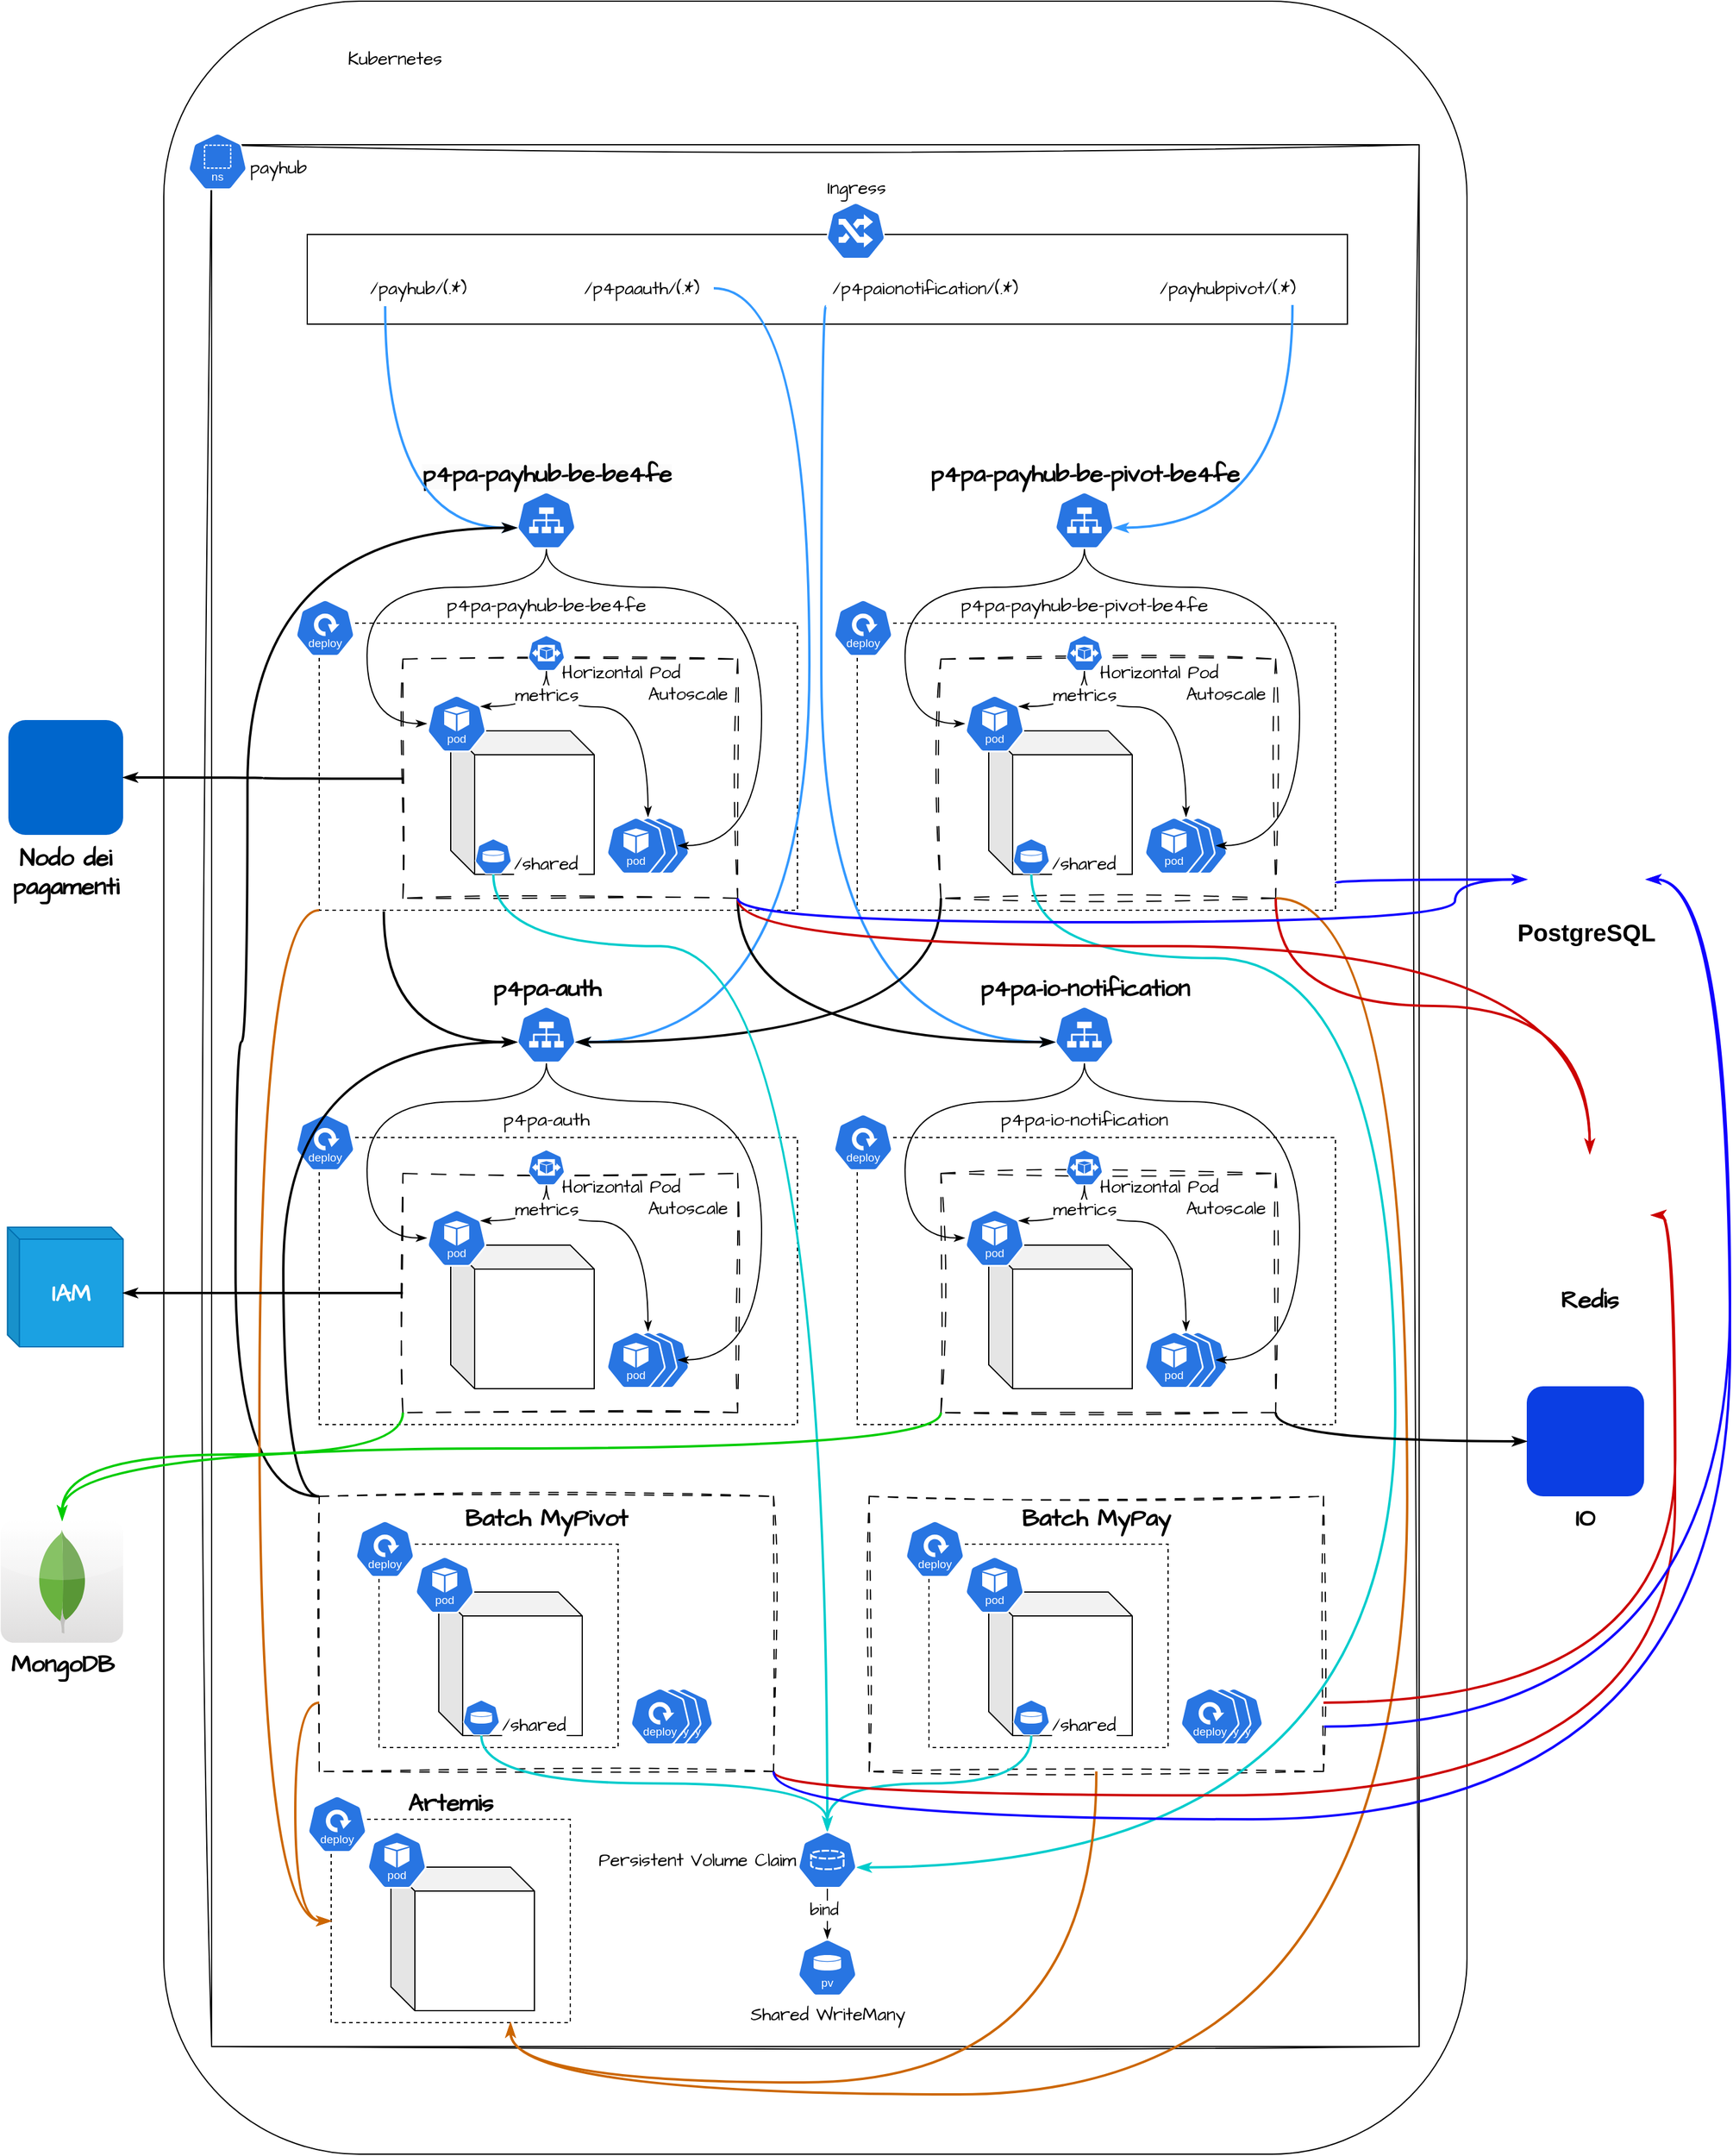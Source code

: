 <mxfile scale="1" border="0" version="24.7.16">
  <diagram name="Pagina-1" id="-3kdqR7RlXZIh85blPJF">
    <mxGraphModel dx="2327" dy="757" grid="1" gridSize="10" guides="1" tooltips="1" connect="1" arrows="1" fold="1" page="1" pageScale="1" pageWidth="827" pageHeight="1169" math="0" shadow="0">
      <root>
        <mxCell id="0" />
        <mxCell id="1" parent="0" />
        <mxCell id="Uu9BYE0EDP3QgABRB0VM-2" value="" style="rounded=1;whiteSpace=wrap;html=1;" parent="1" vertex="1">
          <mxGeometry x="20" y="20" width="1090" height="1800" as="geometry" />
        </mxCell>
        <mxCell id="Uu9BYE0EDP3QgABRB0VM-39" value="" style="rounded=0;whiteSpace=wrap;html=1;strokeColor=default;align=center;verticalAlign=top;fontFamily=Architects Daughter;fontSource=https%3A%2F%2Ffonts.googleapis.com%2Fcss%3Ffamily%3DArchitects%2BDaughter;fontSize=11;fontColor=default;labelBackgroundColor=default;fillColor=default;sketch=1;curveFitting=1;jiggle=2;" parent="1" vertex="1">
          <mxGeometry x="60" y="140" width="1010" height="1590" as="geometry" />
        </mxCell>
        <mxCell id="Uu9BYE0EDP3QgABRB0VM-177" value="" style="rounded=0;whiteSpace=wrap;html=1;strokeColor=default;align=center;verticalAlign=top;fontFamily=Architects Daughter;fontSource=https%3A%2F%2Ffonts.googleapis.com%2Fcss%3Ffamily%3DArchitects%2BDaughter;fontSize=11;fontColor=default;labelBackgroundColor=default;fillColor=default;" parent="1" vertex="1">
          <mxGeometry x="140" y="215" width="870" height="75" as="geometry" />
        </mxCell>
        <mxCell id="Uu9BYE0EDP3QgABRB0VM-9" value="Ingress" style="aspect=fixed;sketch=0;html=1;dashed=0;whitespace=wrap;verticalLabelPosition=top;verticalAlign=bottom;fillColor=#2875E2;strokeColor=#ffffff;points=[[0.005,0.63,0],[0.1,0.2,0],[0.9,0.2,0],[0.5,0,0],[0.995,0.63,0],[0.72,0.99,0],[0.5,1,0],[0.28,0.99,0]];shape=mxgraph.kubernetes.icon2;prIcon=ing;align=center;fontFamily=Architects Daughter;fontSource=https%3A%2F%2Ffonts.googleapis.com%2Fcss%3Ffamily%3DArchitects%2BDaughter;fontSize=15;fontColor=default;labelBackgroundColor=default;labelPosition=center;" parent="1" vertex="1">
          <mxGeometry x="573.83" y="188" width="50" height="48" as="geometry" />
        </mxCell>
        <mxCell id="Uu9BYE0EDP3QgABRB0VM-15" value="Kubernetes" style="shape=image;verticalLabelPosition=middle;labelBackgroundColor=default;verticalAlign=middle;aspect=fixed;imageAspect=0;image=https://www.logo.wine/a/logo/Kubernetes/Kubernetes-Logo.wine.svg;fontFamily=Architects Daughter;fontSource=https%3A%2F%2Ffonts.googleapis.com%2Fcss%3Ffamily%3DArchitects%2BDaughter;fontSize=15;labelPosition=right;align=left;spacingLeft=-28;" parent="1" vertex="1">
          <mxGeometry x="90.0" y="30" width="110" height="73.33" as="geometry" />
        </mxCell>
        <mxCell id="Uu9BYE0EDP3QgABRB0VM-16" value="Shared WriteMany" style="aspect=fixed;sketch=0;html=1;dashed=0;whitespace=wrap;verticalLabelPosition=bottom;verticalAlign=top;fillColor=#2875E2;strokeColor=#ffffff;points=[[0.005,0.63,0],[0.1,0.2,0],[0.9,0.2,0],[0.5,0,0],[0.995,0.63,0],[0.72,0.99,0],[0.5,1,0],[0.28,0.99,0]];shape=mxgraph.kubernetes.icon2;kubernetesLabel=1;prIcon=pv;align=center;fontFamily=Architects Daughter;fontSource=https%3A%2F%2Ffonts.googleapis.com%2Fcss%3Ffamily%3DArchitects%2BDaughter;fontSize=15;fontColor=default;labelBackgroundColor=default;" parent="1" vertex="1">
          <mxGeometry x="550" y="1640" width="50" height="48" as="geometry" />
        </mxCell>
        <mxCell id="Uu9BYE0EDP3QgABRB0VM-38" value="payhub" style="aspect=fixed;sketch=0;html=1;dashed=0;whitespace=wrap;verticalLabelPosition=middle;verticalAlign=middle;fillColor=#2875E2;strokeColor=#ffffff;points=[[0.005,0.63,0],[0.1,0.2,0],[0.9,0.2,0],[0.5,0,0],[0.995,0.63,0],[0.72,0.99,0],[0.5,1,0],[0.28,0.99,0]];shape=mxgraph.kubernetes.icon2;kubernetesLabel=1;prIcon=ns;align=left;fontFamily=Architects Daughter;fontSource=https%3A%2F%2Ffonts.googleapis.com%2Fcss%3Ffamily%3DArchitects%2BDaughter;fontSize=15;fontColor=default;labelBackgroundColor=default;labelPosition=right;spacingBottom=-9;" parent="1" vertex="1">
          <mxGeometry x="40.0" y="130" width="50" height="48" as="geometry" />
        </mxCell>
        <mxCell id="Uu9BYE0EDP3QgABRB0VM-42" value="" style="group" parent="1" vertex="1" connectable="0">
          <mxGeometry x="130" y="430" width="420" height="350" as="geometry" />
        </mxCell>
        <mxCell id="Uu9BYE0EDP3QgABRB0VM-10" value="&lt;span style=&quot;background-color: rgb(251, 251, 251);&quot;&gt;&lt;font style=&quot;font-size: 20px;&quot;&gt;p4pa-payhub-be-be4fe&lt;/font&gt;&lt;/span&gt;" style="aspect=fixed;sketch=0;html=1;dashed=0;whitespace=wrap;verticalLabelPosition=top;verticalAlign=bottom;fillColor=#2875E2;strokeColor=#ffffff;points=[[0.005,0.63,0],[0.1,0.2,0],[0.9,0.2,0],[0.5,0,0],[0.995,0.63,0],[0.72,0.99,0],[0.5,1,0],[0.28,0.99,0]];shape=mxgraph.kubernetes.icon2;prIcon=svc;align=center;fontFamily=Architects Daughter;fontSource=https%3A%2F%2Ffonts.googleapis.com%2Fcss%3Ffamily%3DArchitects%2BDaughter;fontSize=15;fontColor=default;labelBackgroundColor=default;fontStyle=1;labelPosition=center;" parent="Uu9BYE0EDP3QgABRB0VM-42" vertex="1">
          <mxGeometry x="185" width="50" height="48" as="geometry" />
        </mxCell>
        <mxCell id="Uu9BYE0EDP3QgABRB0VM-37" value="p4pa-payhub-be-be4fe" style="group;fontFamily=Architects Daughter;fontSource=https%3A%2F%2Ffonts.googleapis.com%2Fcss%3Ffamily%3DArchitects%2BDaughter;fontSize=16;labelPosition=center;verticalLabelPosition=top;align=center;verticalAlign=bottom;fontStyle=0;spacingBottom=-15;" parent="Uu9BYE0EDP3QgABRB0VM-42" vertex="1" connectable="0">
          <mxGeometry y="90" width="420" height="260" as="geometry" />
        </mxCell>
        <mxCell id="Uu9BYE0EDP3QgABRB0VM-18" value="" style="rounded=0;whiteSpace=wrap;html=1;strokeColor=default;align=center;verticalAlign=top;fontFamily=Architects Daughter;fontSource=https%3A%2F%2Ffonts.googleapis.com%2Fcss%3Ffamily%3DArchitects%2BDaughter;fontSize=15;fontColor=default;labelBackgroundColor=default;fillColor=default;dashed=1;" parent="Uu9BYE0EDP3QgABRB0VM-37" vertex="1">
          <mxGeometry x="20" y="20" width="400" height="240" as="geometry" />
        </mxCell>
        <mxCell id="Uu9BYE0EDP3QgABRB0VM-7" value="" style="aspect=fixed;sketch=0;html=1;dashed=0;whitespace=wrap;verticalLabelPosition=bottom;verticalAlign=top;fillColor=#2875E2;strokeColor=#ffffff;points=[[0.005,0.63,0],[0.1,0.2,0],[0.9,0.2,0],[0.5,0,0],[0.995,0.63,0],[0.72,0.99,0],[0.5,1,0],[0.28,0.99,0]];shape=mxgraph.kubernetes.icon2;kubernetesLabel=1;prIcon=deploy;align=center;fontFamily=Architects Daughter;fontSource=https%3A%2F%2Ffonts.googleapis.com%2Fcss%3Ffamily%3DArchitects%2BDaughter;fontSize=15;fontColor=default;labelBackgroundColor=default;" parent="Uu9BYE0EDP3QgABRB0VM-37" vertex="1">
          <mxGeometry width="50" height="48" as="geometry" />
        </mxCell>
        <mxCell id="Uu9BYE0EDP3QgABRB0VM-36" value="" style="group" parent="Uu9BYE0EDP3QgABRB0VM-37" vertex="1" connectable="0">
          <mxGeometry x="90" y="30" width="280" height="220" as="geometry" />
        </mxCell>
        <mxCell id="Uu9BYE0EDP3QgABRB0VM-24" value="" style="rounded=0;whiteSpace=wrap;html=1;strokeColor=default;align=center;verticalAlign=top;fontFamily=Architects Daughter;fontSource=https%3A%2F%2Ffonts.googleapis.com%2Fcss%3Ffamily%3DArchitects%2BDaughter;fontSize=15;fontColor=default;labelBackgroundColor=default;fillColor=default;sketch=1;curveFitting=1;jiggle=2;dashed=1;dashPattern=12 12;" parent="Uu9BYE0EDP3QgABRB0VM-36" vertex="1">
          <mxGeometry y="20" width="280" height="200" as="geometry" />
        </mxCell>
        <mxCell id="Uu9BYE0EDP3QgABRB0VM-19" value="" style="shape=cube;whiteSpace=wrap;html=1;boundedLbl=1;backgroundOutline=1;darkOpacity=0.05;darkOpacity2=0.1;strokeColor=default;align=center;verticalAlign=top;fontFamily=Architects Daughter;fontSource=https%3A%2F%2Ffonts.googleapis.com%2Fcss%3Ffamily%3DArchitects%2BDaughter;fontSize=15;fontColor=default;labelBackgroundColor=default;fillColor=default;" parent="Uu9BYE0EDP3QgABRB0VM-36" vertex="1">
          <mxGeometry x="40" y="80" width="120" height="120" as="geometry" />
        </mxCell>
        <mxCell id="Uu9BYE0EDP3QgABRB0VM-17" value="&lt;font style=&quot;font-size: 15px;&quot;&gt;/shared&lt;/font&gt;" style="aspect=fixed;sketch=0;html=1;dashed=0;whitespace=wrap;verticalLabelPosition=middle;verticalAlign=middle;fillColor=#2875E2;strokeColor=#ffffff;points=[[0.005,0.63,0],[0.1,0.2,0],[0.9,0.2,0],[0.5,0,0],[0.995,0.63,0],[0.72,0.99,0],[0.5,1,0],[0.28,0.99,0]];shape=mxgraph.kubernetes.icon2;prIcon=vol;align=left;fontFamily=Architects Daughter;fontSource=https%3A%2F%2Ffonts.googleapis.com%2Fcss%3Ffamily%3DArchitects%2BDaughter;fontSize=12;fontColor=default;labelBackgroundColor=default;labelPosition=right;spacingTop=0;spacingBottom=-11;" parent="Uu9BYE0EDP3QgABRB0VM-36" vertex="1">
          <mxGeometry x="60" y="170" width="31.25" height="30" as="geometry" />
        </mxCell>
        <mxCell id="Uu9BYE0EDP3QgABRB0VM-6" value="" style="aspect=fixed;sketch=0;html=1;dashed=0;whitespace=wrap;verticalLabelPosition=bottom;verticalAlign=top;fillColor=#2875E2;strokeColor=#ffffff;points=[[0.005,0.63,0],[0.1,0.2,0],[0.9,0.2,0],[0.5,0,0],[0.995,0.63,0],[0.72,0.99,0],[0.5,1,0],[0.28,0.99,0]];shape=mxgraph.kubernetes.icon2;kubernetesLabel=1;prIcon=pod;align=center;fontFamily=Architects Daughter;fontSource=https%3A%2F%2Ffonts.googleapis.com%2Fcss%3Ffamily%3DArchitects%2BDaughter;fontSize=15;fontColor=default;labelBackgroundColor=default;" parent="Uu9BYE0EDP3QgABRB0VM-36" vertex="1">
          <mxGeometry x="20" y="50" width="50" height="48" as="geometry" />
        </mxCell>
        <mxCell id="Uu9BYE0EDP3QgABRB0VM-21" value="" style="shape=image;verticalLabelPosition=bottom;labelBackgroundColor=default;verticalAlign=top;aspect=fixed;imageAspect=0;image=https://upload.wikimedia.org/wikipedia/commons/thumb/7/79/Spring_Boot.svg/120px-Spring_Boot.svg.png;" parent="Uu9BYE0EDP3QgABRB0VM-36" vertex="1">
          <mxGeometry x="80" y="105" width="70" height="70" as="geometry" />
        </mxCell>
        <mxCell id="Uu9BYE0EDP3QgABRB0VM-5" value="&lt;font style=&quot;font-size: 15px;&quot;&gt;Horizontal Pod&lt;/font&gt;&lt;div&gt;&lt;font style=&quot;font-size: 15px;&quot;&gt;&amp;nbsp; &amp;nbsp; &amp;nbsp; &amp;nbsp; &amp;nbsp; &amp;nbsp; Autoscale&lt;/font&gt;&lt;/div&gt;" style="aspect=fixed;sketch=0;html=1;dashed=0;whitespace=wrap;verticalLabelPosition=bottom;verticalAlign=top;fillColor=#2875E2;strokeColor=#ffffff;points=[[0.005,0.63,0],[0.1,0.2,0],[0.9,0.2,0],[0.5,0,0],[0.995,0.63,0],[0.72,0.99,0],[0.5,1,0],[0.28,0.99,0]];shape=mxgraph.kubernetes.icon2;prIcon=hpa;align=left;fontFamily=Architects Daughter;fontSource=https%3A%2F%2Ffonts.googleapis.com%2Fcss%3Ffamily%3DArchitects%2BDaughter;fontSize=12;fontColor=default;labelBackgroundColor=default;labelPosition=right;spacingTop=-14;spacingLeft=-5;" parent="Uu9BYE0EDP3QgABRB0VM-36" vertex="1">
          <mxGeometry x="104.37" width="31.26" height="30" as="geometry" />
        </mxCell>
        <mxCell id="Uu9BYE0EDP3QgABRB0VM-29" style="edgeStyle=orthogonalEdgeStyle;rounded=0;orthogonalLoop=1;jettySize=auto;html=1;entryX=0.5;entryY=0;entryDx=0;entryDy=0;fontFamily=Architects Daughter;fontSource=https%3A%2F%2Ffonts.googleapis.com%2Fcss%3Ffamily%3DArchitects%2BDaughter;fontSize=11;fontColor=default;labelBackgroundColor=default;strokeColor=default;align=center;verticalAlign=middle;endArrow=classicThin;endFill=1;curved=1;entryPerimeter=0;" parent="Uu9BYE0EDP3QgABRB0VM-36" target="Uu9BYE0EDP3QgABRB0VM-33" edge="1">
          <mxGeometry relative="1" as="geometry">
            <mxPoint x="120" y="30" as="sourcePoint" />
            <mxPoint x="195" y="135" as="targetPoint" />
            <Array as="points">
              <mxPoint x="120" y="60" />
              <mxPoint x="205" y="60" />
            </Array>
          </mxGeometry>
        </mxCell>
        <mxCell id="Uu9BYE0EDP3QgABRB0VM-28" value="&lt;font style=&quot;font-size: 15px;&quot;&gt;metrics&lt;/font&gt;" style="rounded=0;orthogonalLoop=1;jettySize=auto;html=1;exitX=0.5;exitY=1;exitDx=0;exitDy=0;exitPerimeter=0;entryX=0.9;entryY=0.2;entryDx=0;entryDy=0;entryPerimeter=0;fontFamily=Architects Daughter;fontSource=https%3A%2F%2Ffonts.googleapis.com%2Fcss%3Ffamily%3DArchitects%2BDaughter;fontSize=11;fontColor=default;labelBackgroundColor=default;edgeStyle=orthogonalEdgeStyle;curved=1;endArrow=classicThin;endFill=1;" parent="Uu9BYE0EDP3QgABRB0VM-36" source="Uu9BYE0EDP3QgABRB0VM-5" target="Uu9BYE0EDP3QgABRB0VM-6" edge="1">
          <mxGeometry x="-0.527" relative="1" as="geometry">
            <Array as="points">
              <mxPoint x="120" y="60" />
            </Array>
            <mxPoint as="offset" />
          </mxGeometry>
        </mxCell>
        <mxCell id="Uu9BYE0EDP3QgABRB0VM-35" value="" style="group" parent="Uu9BYE0EDP3QgABRB0VM-36" vertex="1" connectable="0">
          <mxGeometry x="170" y="152" width="70" height="48" as="geometry" />
        </mxCell>
        <mxCell id="Uu9BYE0EDP3QgABRB0VM-32" value="" style="aspect=fixed;sketch=0;html=1;dashed=0;whitespace=wrap;verticalLabelPosition=bottom;verticalAlign=top;fillColor=#2875E2;strokeColor=#ffffff;points=[[0.005,0.63,0],[0.1,0.2,0],[0.9,0.2,0],[0.5,0,0],[0.995,0.63,0],[0.72,0.99,0],[0.5,1,0],[0.28,0.99,0]];shape=mxgraph.kubernetes.icon2;kubernetesLabel=1;prIcon=pod;align=center;fontFamily=Architects Daughter;fontSource=https%3A%2F%2Ffonts.googleapis.com%2Fcss%3Ffamily%3DArchitects%2BDaughter;fontSize=11;fontColor=default;labelBackgroundColor=default;" parent="Uu9BYE0EDP3QgABRB0VM-35" vertex="1">
          <mxGeometry x="20" width="50" height="48" as="geometry" />
        </mxCell>
        <mxCell id="Uu9BYE0EDP3QgABRB0VM-33" value="" style="aspect=fixed;sketch=0;html=1;dashed=0;whitespace=wrap;verticalLabelPosition=bottom;verticalAlign=top;fillColor=#2875E2;strokeColor=#ffffff;points=[[0.005,0.63,0],[0.1,0.2,0],[0.9,0.2,0],[0.5,0,0],[0.995,0.63,0],[0.72,0.99,0],[0.5,1,0],[0.28,0.99,0]];shape=mxgraph.kubernetes.icon2;kubernetesLabel=1;prIcon=pod;align=center;fontFamily=Architects Daughter;fontSource=https%3A%2F%2Ffonts.googleapis.com%2Fcss%3Ffamily%3DArchitects%2BDaughter;fontSize=11;fontColor=default;labelBackgroundColor=default;" parent="Uu9BYE0EDP3QgABRB0VM-35" vertex="1">
          <mxGeometry x="10" width="50" height="48" as="geometry" />
        </mxCell>
        <mxCell id="Uu9BYE0EDP3QgABRB0VM-34" value="" style="aspect=fixed;sketch=0;html=1;dashed=0;whitespace=wrap;verticalLabelPosition=bottom;verticalAlign=top;fillColor=#2875E2;strokeColor=#ffffff;points=[[0.005,0.63,0],[0.1,0.2,0],[0.9,0.2,0],[0.5,0,0],[0.995,0.63,0],[0.72,0.99,0],[0.5,1,0],[0.28,0.99,0]];shape=mxgraph.kubernetes.icon2;kubernetesLabel=1;prIcon=pod;align=center;fontFamily=Architects Daughter;fontSource=https%3A%2F%2Ffonts.googleapis.com%2Fcss%3Ffamily%3DArchitects%2BDaughter;fontSize=11;fontColor=default;labelBackgroundColor=default;" parent="Uu9BYE0EDP3QgABRB0VM-35" vertex="1">
          <mxGeometry width="50" height="48" as="geometry" />
        </mxCell>
        <mxCell id="Uu9BYE0EDP3QgABRB0VM-40" style="edgeStyle=orthogonalEdgeStyle;shape=connector;curved=1;rounded=0;orthogonalLoop=1;jettySize=auto;html=1;strokeColor=default;align=center;verticalAlign=middle;fontFamily=Architects Daughter;fontSource=https%3A%2F%2Ffonts.googleapis.com%2Fcss%3Ffamily%3DArchitects%2BDaughter;fontSize=11;fontColor=default;labelBackgroundColor=default;endArrow=classicThin;endFill=1;exitX=0.5;exitY=1;exitDx=0;exitDy=0;exitPerimeter=0;" parent="Uu9BYE0EDP3QgABRB0VM-42" source="Uu9BYE0EDP3QgABRB0VM-10" target="Uu9BYE0EDP3QgABRB0VM-6" edge="1">
          <mxGeometry relative="1" as="geometry">
            <Array as="points">
              <mxPoint x="210" y="80" />
              <mxPoint x="60" y="80" />
              <mxPoint x="60" y="194" />
            </Array>
          </mxGeometry>
        </mxCell>
        <mxCell id="Uu9BYE0EDP3QgABRB0VM-41" style="edgeStyle=orthogonalEdgeStyle;shape=connector;curved=1;rounded=0;orthogonalLoop=1;jettySize=auto;html=1;strokeColor=default;align=center;verticalAlign=middle;fontFamily=Architects Daughter;fontSource=https%3A%2F%2Ffonts.googleapis.com%2Fcss%3Ffamily%3DArchitects%2BDaughter;fontSize=11;fontColor=default;labelBackgroundColor=default;endArrow=classicThin;endFill=1;exitX=0.5;exitY=1;exitDx=0;exitDy=0;exitPerimeter=0;" parent="Uu9BYE0EDP3QgABRB0VM-42" source="Uu9BYE0EDP3QgABRB0VM-10" target="Uu9BYE0EDP3QgABRB0VM-33" edge="1">
          <mxGeometry relative="1" as="geometry">
            <Array as="points">
              <mxPoint x="210" y="80" />
              <mxPoint x="390" y="80" />
              <mxPoint x="390" y="296" />
            </Array>
          </mxGeometry>
        </mxCell>
        <mxCell id="Uu9BYE0EDP3QgABRB0VM-43" value="" style="group" parent="1" vertex="1" connectable="0">
          <mxGeometry x="580" y="430" width="420" height="350" as="geometry" />
        </mxCell>
        <mxCell id="Uu9BYE0EDP3QgABRB0VM-44" value="&lt;font style=&quot;font-size: 20px;&quot;&gt;p4pa-payhub-be-pivot-be4fe&lt;/font&gt;" style="aspect=fixed;sketch=0;html=1;dashed=0;whitespace=wrap;verticalLabelPosition=top;verticalAlign=bottom;fillColor=#2875E2;strokeColor=#ffffff;points=[[0.005,0.63,0],[0.1,0.2,0],[0.9,0.2,0],[0.5,0,0],[0.995,0.63,0],[0.72,0.99,0],[0.5,1,0],[0.28,0.99,0]];shape=mxgraph.kubernetes.icon2;prIcon=svc;align=center;fontFamily=Architects Daughter;fontSource=https%3A%2F%2Ffonts.googleapis.com%2Fcss%3Ffamily%3DArchitects%2BDaughter;fontSize=15;fontColor=default;labelBackgroundColor=default;fontStyle=1;labelPosition=center;" parent="Uu9BYE0EDP3QgABRB0VM-43" vertex="1">
          <mxGeometry x="185" width="50" height="48" as="geometry" />
        </mxCell>
        <mxCell id="Uu9BYE0EDP3QgABRB0VM-45" value="p4pa-payhub-be-pivot-be4fe" style="group;fontFamily=Architects Daughter;fontSource=https%3A%2F%2Ffonts.googleapis.com%2Fcss%3Ffamily%3DArchitects%2BDaughter;fontSize=16;labelPosition=center;verticalLabelPosition=top;align=center;verticalAlign=bottom;fontStyle=0;spacingBottom=-15;" parent="Uu9BYE0EDP3QgABRB0VM-43" vertex="1" connectable="0">
          <mxGeometry y="90" width="420" height="260" as="geometry" />
        </mxCell>
        <mxCell id="Uu9BYE0EDP3QgABRB0VM-46" value="" style="rounded=0;whiteSpace=wrap;html=1;strokeColor=default;align=center;verticalAlign=top;fontFamily=Architects Daughter;fontSource=https%3A%2F%2Ffonts.googleapis.com%2Fcss%3Ffamily%3DArchitects%2BDaughter;fontSize=15;fontColor=default;labelBackgroundColor=default;fillColor=default;dashed=1;" parent="Uu9BYE0EDP3QgABRB0VM-45" vertex="1">
          <mxGeometry x="20" y="20" width="400" height="240" as="geometry" />
        </mxCell>
        <mxCell id="Uu9BYE0EDP3QgABRB0VM-47" value="" style="aspect=fixed;sketch=0;html=1;dashed=0;whitespace=wrap;verticalLabelPosition=bottom;verticalAlign=top;fillColor=#2875E2;strokeColor=#ffffff;points=[[0.005,0.63,0],[0.1,0.2,0],[0.9,0.2,0],[0.5,0,0],[0.995,0.63,0],[0.72,0.99,0],[0.5,1,0],[0.28,0.99,0]];shape=mxgraph.kubernetes.icon2;kubernetesLabel=1;prIcon=deploy;align=center;fontFamily=Architects Daughter;fontSource=https%3A%2F%2Ffonts.googleapis.com%2Fcss%3Ffamily%3DArchitects%2BDaughter;fontSize=15;fontColor=default;labelBackgroundColor=default;" parent="Uu9BYE0EDP3QgABRB0VM-45" vertex="1">
          <mxGeometry width="50" height="48" as="geometry" />
        </mxCell>
        <mxCell id="Uu9BYE0EDP3QgABRB0VM-48" value="" style="group" parent="Uu9BYE0EDP3QgABRB0VM-45" vertex="1" connectable="0">
          <mxGeometry x="90" y="30" width="280" height="220" as="geometry" />
        </mxCell>
        <mxCell id="Uu9BYE0EDP3QgABRB0VM-49" value="" style="rounded=0;whiteSpace=wrap;html=1;strokeColor=default;align=center;verticalAlign=top;fontFamily=Architects Daughter;fontSource=https%3A%2F%2Ffonts.googleapis.com%2Fcss%3Ffamily%3DArchitects%2BDaughter;fontSize=15;fontColor=default;labelBackgroundColor=default;fillColor=default;sketch=1;curveFitting=1;jiggle=2;dashed=1;dashPattern=12 12;" parent="Uu9BYE0EDP3QgABRB0VM-48" vertex="1">
          <mxGeometry y="20" width="280" height="200" as="geometry" />
        </mxCell>
        <mxCell id="Uu9BYE0EDP3QgABRB0VM-50" value="" style="shape=cube;whiteSpace=wrap;html=1;boundedLbl=1;backgroundOutline=1;darkOpacity=0.05;darkOpacity2=0.1;strokeColor=default;align=center;verticalAlign=top;fontFamily=Architects Daughter;fontSource=https%3A%2F%2Ffonts.googleapis.com%2Fcss%3Ffamily%3DArchitects%2BDaughter;fontSize=15;fontColor=default;labelBackgroundColor=default;fillColor=default;" parent="Uu9BYE0EDP3QgABRB0VM-48" vertex="1">
          <mxGeometry x="40" y="80" width="120" height="120" as="geometry" />
        </mxCell>
        <mxCell id="Uu9BYE0EDP3QgABRB0VM-51" value="&lt;font style=&quot;font-size: 15px;&quot;&gt;/shared&lt;/font&gt;" style="aspect=fixed;sketch=0;html=1;dashed=0;whitespace=wrap;verticalLabelPosition=middle;verticalAlign=middle;fillColor=#2875E2;strokeColor=#ffffff;points=[[0.005,0.63,0],[0.1,0.2,0],[0.9,0.2,0],[0.5,0,0],[0.995,0.63,0],[0.72,0.99,0],[0.5,1,0],[0.28,0.99,0]];shape=mxgraph.kubernetes.icon2;prIcon=vol;align=left;fontFamily=Architects Daughter;fontSource=https%3A%2F%2Ffonts.googleapis.com%2Fcss%3Ffamily%3DArchitects%2BDaughter;fontSize=12;fontColor=default;labelBackgroundColor=default;labelPosition=right;spacingTop=0;spacingBottom=-11;" parent="Uu9BYE0EDP3QgABRB0VM-48" vertex="1">
          <mxGeometry x="60" y="170" width="31.25" height="30" as="geometry" />
        </mxCell>
        <mxCell id="Uu9BYE0EDP3QgABRB0VM-52" value="" style="aspect=fixed;sketch=0;html=1;dashed=0;whitespace=wrap;verticalLabelPosition=bottom;verticalAlign=top;fillColor=#2875E2;strokeColor=#ffffff;points=[[0.005,0.63,0],[0.1,0.2,0],[0.9,0.2,0],[0.5,0,0],[0.995,0.63,0],[0.72,0.99,0],[0.5,1,0],[0.28,0.99,0]];shape=mxgraph.kubernetes.icon2;kubernetesLabel=1;prIcon=pod;align=center;fontFamily=Architects Daughter;fontSource=https%3A%2F%2Ffonts.googleapis.com%2Fcss%3Ffamily%3DArchitects%2BDaughter;fontSize=15;fontColor=default;labelBackgroundColor=default;" parent="Uu9BYE0EDP3QgABRB0VM-48" vertex="1">
          <mxGeometry x="20" y="50" width="50" height="48" as="geometry" />
        </mxCell>
        <mxCell id="Uu9BYE0EDP3QgABRB0VM-53" value="" style="shape=image;verticalLabelPosition=bottom;labelBackgroundColor=default;verticalAlign=top;aspect=fixed;imageAspect=0;image=https://upload.wikimedia.org/wikipedia/commons/thumb/7/79/Spring_Boot.svg/120px-Spring_Boot.svg.png;" parent="Uu9BYE0EDP3QgABRB0VM-48" vertex="1">
          <mxGeometry x="80" y="105" width="70" height="70" as="geometry" />
        </mxCell>
        <mxCell id="Uu9BYE0EDP3QgABRB0VM-54" value="&lt;font style=&quot;font-size: 15px;&quot;&gt;Horizontal Pod&lt;br&gt;&lt;/font&gt;&lt;div&gt;&lt;font style=&quot;font-size: 15px;&quot;&gt;&amp;nbsp; &amp;nbsp; &amp;nbsp; &amp;nbsp; &amp;nbsp; &amp;nbsp; Autoscale&lt;/font&gt;&lt;/div&gt;" style="aspect=fixed;sketch=0;html=1;dashed=0;whitespace=wrap;verticalLabelPosition=bottom;verticalAlign=top;fillColor=#2875E2;strokeColor=#ffffff;points=[[0.005,0.63,0],[0.1,0.2,0],[0.9,0.2,0],[0.5,0,0],[0.995,0.63,0],[0.72,0.99,0],[0.5,1,0],[0.28,0.99,0]];shape=mxgraph.kubernetes.icon2;prIcon=hpa;align=left;fontFamily=Architects Daughter;fontSource=https%3A%2F%2Ffonts.googleapis.com%2Fcss%3Ffamily%3DArchitects%2BDaughter;fontSize=12;fontColor=default;labelBackgroundColor=default;labelPosition=right;spacingTop=-14;spacingLeft=-5;" parent="Uu9BYE0EDP3QgABRB0VM-48" vertex="1">
          <mxGeometry x="104.37" width="31.26" height="30" as="geometry" />
        </mxCell>
        <mxCell id="Uu9BYE0EDP3QgABRB0VM-55" style="edgeStyle=orthogonalEdgeStyle;rounded=0;orthogonalLoop=1;jettySize=auto;html=1;entryX=0.5;entryY=0;entryDx=0;entryDy=0;fontFamily=Architects Daughter;fontSource=https%3A%2F%2Ffonts.googleapis.com%2Fcss%3Ffamily%3DArchitects%2BDaughter;fontSize=11;fontColor=default;labelBackgroundColor=default;strokeColor=default;align=center;verticalAlign=middle;endArrow=classicThin;endFill=1;curved=1;entryPerimeter=0;" parent="Uu9BYE0EDP3QgABRB0VM-48" target="Uu9BYE0EDP3QgABRB0VM-59" edge="1">
          <mxGeometry relative="1" as="geometry">
            <mxPoint x="120" y="30" as="sourcePoint" />
            <mxPoint x="195" y="135" as="targetPoint" />
            <Array as="points">
              <mxPoint x="120" y="60" />
              <mxPoint x="205" y="60" />
            </Array>
          </mxGeometry>
        </mxCell>
        <mxCell id="Uu9BYE0EDP3QgABRB0VM-56" value="&lt;font style=&quot;font-size: 15px;&quot;&gt;metrics&lt;/font&gt;" style="rounded=0;orthogonalLoop=1;jettySize=auto;html=1;exitX=0.5;exitY=1;exitDx=0;exitDy=0;exitPerimeter=0;entryX=0.9;entryY=0.2;entryDx=0;entryDy=0;entryPerimeter=0;fontFamily=Architects Daughter;fontSource=https%3A%2F%2Ffonts.googleapis.com%2Fcss%3Ffamily%3DArchitects%2BDaughter;fontSize=11;fontColor=default;labelBackgroundColor=default;edgeStyle=orthogonalEdgeStyle;curved=1;endArrow=classicThin;endFill=1;" parent="Uu9BYE0EDP3QgABRB0VM-48" source="Uu9BYE0EDP3QgABRB0VM-54" target="Uu9BYE0EDP3QgABRB0VM-52" edge="1">
          <mxGeometry x="-0.527" relative="1" as="geometry">
            <Array as="points">
              <mxPoint x="120" y="60" />
            </Array>
            <mxPoint as="offset" />
          </mxGeometry>
        </mxCell>
        <mxCell id="Uu9BYE0EDP3QgABRB0VM-57" value="" style="group" parent="Uu9BYE0EDP3QgABRB0VM-48" vertex="1" connectable="0">
          <mxGeometry x="170" y="152" width="70" height="48" as="geometry" />
        </mxCell>
        <mxCell id="Uu9BYE0EDP3QgABRB0VM-58" value="" style="aspect=fixed;sketch=0;html=1;dashed=0;whitespace=wrap;verticalLabelPosition=bottom;verticalAlign=top;fillColor=#2875E2;strokeColor=#ffffff;points=[[0.005,0.63,0],[0.1,0.2,0],[0.9,0.2,0],[0.5,0,0],[0.995,0.63,0],[0.72,0.99,0],[0.5,1,0],[0.28,0.99,0]];shape=mxgraph.kubernetes.icon2;kubernetesLabel=1;prIcon=pod;align=center;fontFamily=Architects Daughter;fontSource=https%3A%2F%2Ffonts.googleapis.com%2Fcss%3Ffamily%3DArchitects%2BDaughter;fontSize=11;fontColor=default;labelBackgroundColor=default;" parent="Uu9BYE0EDP3QgABRB0VM-57" vertex="1">
          <mxGeometry x="20" width="50" height="48" as="geometry" />
        </mxCell>
        <mxCell id="Uu9BYE0EDP3QgABRB0VM-59" value="" style="aspect=fixed;sketch=0;html=1;dashed=0;whitespace=wrap;verticalLabelPosition=bottom;verticalAlign=top;fillColor=#2875E2;strokeColor=#ffffff;points=[[0.005,0.63,0],[0.1,0.2,0],[0.9,0.2,0],[0.5,0,0],[0.995,0.63,0],[0.72,0.99,0],[0.5,1,0],[0.28,0.99,0]];shape=mxgraph.kubernetes.icon2;kubernetesLabel=1;prIcon=pod;align=center;fontFamily=Architects Daughter;fontSource=https%3A%2F%2Ffonts.googleapis.com%2Fcss%3Ffamily%3DArchitects%2BDaughter;fontSize=11;fontColor=default;labelBackgroundColor=default;" parent="Uu9BYE0EDP3QgABRB0VM-57" vertex="1">
          <mxGeometry x="10" width="50" height="48" as="geometry" />
        </mxCell>
        <mxCell id="Uu9BYE0EDP3QgABRB0VM-60" value="" style="aspect=fixed;sketch=0;html=1;dashed=0;whitespace=wrap;verticalLabelPosition=bottom;verticalAlign=top;fillColor=#2875E2;strokeColor=#ffffff;points=[[0.005,0.63,0],[0.1,0.2,0],[0.9,0.2,0],[0.5,0,0],[0.995,0.63,0],[0.72,0.99,0],[0.5,1,0],[0.28,0.99,0]];shape=mxgraph.kubernetes.icon2;kubernetesLabel=1;prIcon=pod;align=center;fontFamily=Architects Daughter;fontSource=https%3A%2F%2Ffonts.googleapis.com%2Fcss%3Ffamily%3DArchitects%2BDaughter;fontSize=11;fontColor=default;labelBackgroundColor=default;" parent="Uu9BYE0EDP3QgABRB0VM-57" vertex="1">
          <mxGeometry width="50" height="48" as="geometry" />
        </mxCell>
        <mxCell id="Uu9BYE0EDP3QgABRB0VM-61" style="edgeStyle=orthogonalEdgeStyle;shape=connector;curved=1;rounded=0;orthogonalLoop=1;jettySize=auto;html=1;strokeColor=default;align=center;verticalAlign=middle;fontFamily=Architects Daughter;fontSource=https%3A%2F%2Ffonts.googleapis.com%2Fcss%3Ffamily%3DArchitects%2BDaughter;fontSize=11;fontColor=default;labelBackgroundColor=default;endArrow=classicThin;endFill=1;exitX=0.5;exitY=1;exitDx=0;exitDy=0;exitPerimeter=0;" parent="Uu9BYE0EDP3QgABRB0VM-43" source="Uu9BYE0EDP3QgABRB0VM-44" target="Uu9BYE0EDP3QgABRB0VM-52" edge="1">
          <mxGeometry relative="1" as="geometry">
            <Array as="points">
              <mxPoint x="210" y="80" />
              <mxPoint x="60" y="80" />
              <mxPoint x="60" y="194" />
            </Array>
          </mxGeometry>
        </mxCell>
        <mxCell id="Uu9BYE0EDP3QgABRB0VM-62" style="edgeStyle=orthogonalEdgeStyle;shape=connector;curved=1;rounded=0;orthogonalLoop=1;jettySize=auto;html=1;strokeColor=default;align=center;verticalAlign=middle;fontFamily=Architects Daughter;fontSource=https%3A%2F%2Ffonts.googleapis.com%2Fcss%3Ffamily%3DArchitects%2BDaughter;fontSize=11;fontColor=default;labelBackgroundColor=default;endArrow=classicThin;endFill=1;exitX=0.5;exitY=1;exitDx=0;exitDy=0;exitPerimeter=0;" parent="Uu9BYE0EDP3QgABRB0VM-43" source="Uu9BYE0EDP3QgABRB0VM-44" target="Uu9BYE0EDP3QgABRB0VM-59" edge="1">
          <mxGeometry relative="1" as="geometry">
            <Array as="points">
              <mxPoint x="210" y="80" />
              <mxPoint x="390" y="80" />
              <mxPoint x="390" y="296" />
            </Array>
          </mxGeometry>
        </mxCell>
        <mxCell id="Uu9BYE0EDP3QgABRB0VM-83" value="" style="group" parent="1" vertex="1" connectable="0">
          <mxGeometry x="130" y="860" width="420" height="350" as="geometry" />
        </mxCell>
        <mxCell id="Uu9BYE0EDP3QgABRB0VM-84" value="&lt;font style=&quot;font-size: 20px;&quot;&gt;p4pa-auth&lt;/font&gt;" style="aspect=fixed;sketch=0;html=1;dashed=0;whitespace=wrap;verticalLabelPosition=top;verticalAlign=bottom;fillColor=#2875E2;strokeColor=#ffffff;points=[[0.005,0.63,0],[0.1,0.2,0],[0.9,0.2,0],[0.5,0,0],[0.995,0.63,0],[0.72,0.99,0],[0.5,1,0],[0.28,0.99,0]];shape=mxgraph.kubernetes.icon2;prIcon=svc;align=center;fontFamily=Architects Daughter;fontSource=https%3A%2F%2Ffonts.googleapis.com%2Fcss%3Ffamily%3DArchitects%2BDaughter;fontSize=15;fontColor=default;labelBackgroundColor=default;fontStyle=1;labelPosition=center;" parent="Uu9BYE0EDP3QgABRB0VM-83" vertex="1">
          <mxGeometry x="185" width="50" height="48" as="geometry" />
        </mxCell>
        <mxCell id="Uu9BYE0EDP3QgABRB0VM-85" value="p4pa-auth" style="group;fontFamily=Architects Daughter;fontSource=https%3A%2F%2Ffonts.googleapis.com%2Fcss%3Ffamily%3DArchitects%2BDaughter;fontSize=16;labelPosition=center;verticalLabelPosition=top;align=center;verticalAlign=bottom;fontStyle=0;spacingBottom=-15;" parent="Uu9BYE0EDP3QgABRB0VM-83" vertex="1" connectable="0">
          <mxGeometry y="90" width="420" height="260" as="geometry" />
        </mxCell>
        <mxCell id="Uu9BYE0EDP3QgABRB0VM-86" value="" style="rounded=0;whiteSpace=wrap;html=1;strokeColor=default;align=center;verticalAlign=top;fontFamily=Architects Daughter;fontSource=https%3A%2F%2Ffonts.googleapis.com%2Fcss%3Ffamily%3DArchitects%2BDaughter;fontSize=15;fontColor=default;labelBackgroundColor=default;fillColor=default;dashed=1;" parent="Uu9BYE0EDP3QgABRB0VM-85" vertex="1">
          <mxGeometry x="20" y="20" width="400" height="240" as="geometry" />
        </mxCell>
        <mxCell id="Uu9BYE0EDP3QgABRB0VM-87" value="" style="aspect=fixed;sketch=0;html=1;dashed=0;whitespace=wrap;verticalLabelPosition=bottom;verticalAlign=top;fillColor=#2875E2;strokeColor=#ffffff;points=[[0.005,0.63,0],[0.1,0.2,0],[0.9,0.2,0],[0.5,0,0],[0.995,0.63,0],[0.72,0.99,0],[0.5,1,0],[0.28,0.99,0]];shape=mxgraph.kubernetes.icon2;kubernetesLabel=1;prIcon=deploy;align=center;fontFamily=Architects Daughter;fontSource=https%3A%2F%2Ffonts.googleapis.com%2Fcss%3Ffamily%3DArchitects%2BDaughter;fontSize=15;fontColor=default;labelBackgroundColor=default;" parent="Uu9BYE0EDP3QgABRB0VM-85" vertex="1">
          <mxGeometry width="50" height="48" as="geometry" />
        </mxCell>
        <mxCell id="Uu9BYE0EDP3QgABRB0VM-88" value="" style="group" parent="Uu9BYE0EDP3QgABRB0VM-85" vertex="1" connectable="0">
          <mxGeometry x="90" y="30" width="280" height="220" as="geometry" />
        </mxCell>
        <mxCell id="Uu9BYE0EDP3QgABRB0VM-89" value="" style="rounded=0;whiteSpace=wrap;html=1;strokeColor=default;align=center;verticalAlign=top;fontFamily=Architects Daughter;fontSource=https%3A%2F%2Ffonts.googleapis.com%2Fcss%3Ffamily%3DArchitects%2BDaughter;fontSize=15;fontColor=default;labelBackgroundColor=default;fillColor=default;sketch=1;curveFitting=1;jiggle=2;dashed=1;dashPattern=12 12;" parent="Uu9BYE0EDP3QgABRB0VM-88" vertex="1">
          <mxGeometry y="20" width="280" height="200" as="geometry" />
        </mxCell>
        <mxCell id="Uu9BYE0EDP3QgABRB0VM-90" value="" style="shape=cube;whiteSpace=wrap;html=1;boundedLbl=1;backgroundOutline=1;darkOpacity=0.05;darkOpacity2=0.1;strokeColor=default;align=center;verticalAlign=top;fontFamily=Architects Daughter;fontSource=https%3A%2F%2Ffonts.googleapis.com%2Fcss%3Ffamily%3DArchitects%2BDaughter;fontSize=15;fontColor=default;labelBackgroundColor=default;fillColor=default;" parent="Uu9BYE0EDP3QgABRB0VM-88" vertex="1">
          <mxGeometry x="40" y="80" width="120" height="120" as="geometry" />
        </mxCell>
        <mxCell id="Uu9BYE0EDP3QgABRB0VM-92" value="" style="aspect=fixed;sketch=0;html=1;dashed=0;whitespace=wrap;verticalLabelPosition=bottom;verticalAlign=top;fillColor=#2875E2;strokeColor=#ffffff;points=[[0.005,0.63,0],[0.1,0.2,0],[0.9,0.2,0],[0.5,0,0],[0.995,0.63,0],[0.72,0.99,0],[0.5,1,0],[0.28,0.99,0]];shape=mxgraph.kubernetes.icon2;kubernetesLabel=1;prIcon=pod;align=center;fontFamily=Architects Daughter;fontSource=https%3A%2F%2Ffonts.googleapis.com%2Fcss%3Ffamily%3DArchitects%2BDaughter;fontSize=15;fontColor=default;labelBackgroundColor=default;" parent="Uu9BYE0EDP3QgABRB0VM-88" vertex="1">
          <mxGeometry x="20" y="50" width="50" height="48" as="geometry" />
        </mxCell>
        <mxCell id="Uu9BYE0EDP3QgABRB0VM-93" value="" style="shape=image;verticalLabelPosition=bottom;labelBackgroundColor=default;verticalAlign=top;aspect=fixed;imageAspect=0;image=https://upload.wikimedia.org/wikipedia/commons/thumb/7/79/Spring_Boot.svg/120px-Spring_Boot.svg.png;" parent="Uu9BYE0EDP3QgABRB0VM-88" vertex="1">
          <mxGeometry x="75" y="115" width="70" height="70" as="geometry" />
        </mxCell>
        <mxCell id="Uu9BYE0EDP3QgABRB0VM-94" value="&lt;font style=&quot;font-size: 15px;&quot;&gt;Horizontal Pod&lt;br&gt;&lt;/font&gt;&lt;div&gt;&lt;font style=&quot;font-size: 15px;&quot;&gt;&amp;nbsp; &amp;nbsp; &amp;nbsp; &amp;nbsp; &amp;nbsp; &amp;nbsp; Autoscale&lt;/font&gt;&lt;/div&gt;" style="aspect=fixed;sketch=0;html=1;dashed=0;whitespace=wrap;verticalLabelPosition=bottom;verticalAlign=top;fillColor=#2875E2;strokeColor=#ffffff;points=[[0.005,0.63,0],[0.1,0.2,0],[0.9,0.2,0],[0.5,0,0],[0.995,0.63,0],[0.72,0.99,0],[0.5,1,0],[0.28,0.99,0]];shape=mxgraph.kubernetes.icon2;prIcon=hpa;align=left;fontFamily=Architects Daughter;fontSource=https%3A%2F%2Ffonts.googleapis.com%2Fcss%3Ffamily%3DArchitects%2BDaughter;fontSize=12;fontColor=default;labelBackgroundColor=default;labelPosition=right;spacingTop=-14;spacingLeft=-5;" parent="Uu9BYE0EDP3QgABRB0VM-88" vertex="1">
          <mxGeometry x="104.37" width="31.26" height="30" as="geometry" />
        </mxCell>
        <mxCell id="Uu9BYE0EDP3QgABRB0VM-95" style="edgeStyle=orthogonalEdgeStyle;rounded=0;orthogonalLoop=1;jettySize=auto;html=1;entryX=0.5;entryY=0;entryDx=0;entryDy=0;fontFamily=Architects Daughter;fontSource=https%3A%2F%2Ffonts.googleapis.com%2Fcss%3Ffamily%3DArchitects%2BDaughter;fontSize=11;fontColor=default;labelBackgroundColor=default;strokeColor=default;align=center;verticalAlign=middle;endArrow=classicThin;endFill=1;curved=1;entryPerimeter=0;" parent="Uu9BYE0EDP3QgABRB0VM-88" target="Uu9BYE0EDP3QgABRB0VM-99" edge="1">
          <mxGeometry relative="1" as="geometry">
            <mxPoint x="120" y="30" as="sourcePoint" />
            <mxPoint x="195" y="135" as="targetPoint" />
            <Array as="points">
              <mxPoint x="120" y="60" />
              <mxPoint x="205" y="60" />
            </Array>
          </mxGeometry>
        </mxCell>
        <mxCell id="Uu9BYE0EDP3QgABRB0VM-96" value="&lt;font style=&quot;font-size: 15px;&quot;&gt;metrics&lt;/font&gt;" style="rounded=0;orthogonalLoop=1;jettySize=auto;html=1;exitX=0.5;exitY=1;exitDx=0;exitDy=0;exitPerimeter=0;entryX=0.9;entryY=0.2;entryDx=0;entryDy=0;entryPerimeter=0;fontFamily=Architects Daughter;fontSource=https%3A%2F%2Ffonts.googleapis.com%2Fcss%3Ffamily%3DArchitects%2BDaughter;fontSize=11;fontColor=default;labelBackgroundColor=default;edgeStyle=orthogonalEdgeStyle;curved=1;endArrow=classicThin;endFill=1;" parent="Uu9BYE0EDP3QgABRB0VM-88" source="Uu9BYE0EDP3QgABRB0VM-94" target="Uu9BYE0EDP3QgABRB0VM-92" edge="1">
          <mxGeometry x="-0.527" relative="1" as="geometry">
            <Array as="points">
              <mxPoint x="120" y="60" />
            </Array>
            <mxPoint as="offset" />
          </mxGeometry>
        </mxCell>
        <mxCell id="Uu9BYE0EDP3QgABRB0VM-97" value="" style="group" parent="Uu9BYE0EDP3QgABRB0VM-88" vertex="1" connectable="0">
          <mxGeometry x="170" y="152" width="70" height="48" as="geometry" />
        </mxCell>
        <mxCell id="Uu9BYE0EDP3QgABRB0VM-98" value="" style="aspect=fixed;sketch=0;html=1;dashed=0;whitespace=wrap;verticalLabelPosition=bottom;verticalAlign=top;fillColor=#2875E2;strokeColor=#ffffff;points=[[0.005,0.63,0],[0.1,0.2,0],[0.9,0.2,0],[0.5,0,0],[0.995,0.63,0],[0.72,0.99,0],[0.5,1,0],[0.28,0.99,0]];shape=mxgraph.kubernetes.icon2;kubernetesLabel=1;prIcon=pod;align=center;fontFamily=Architects Daughter;fontSource=https%3A%2F%2Ffonts.googleapis.com%2Fcss%3Ffamily%3DArchitects%2BDaughter;fontSize=11;fontColor=default;labelBackgroundColor=default;" parent="Uu9BYE0EDP3QgABRB0VM-97" vertex="1">
          <mxGeometry x="20" width="50" height="48" as="geometry" />
        </mxCell>
        <mxCell id="Uu9BYE0EDP3QgABRB0VM-99" value="" style="aspect=fixed;sketch=0;html=1;dashed=0;whitespace=wrap;verticalLabelPosition=bottom;verticalAlign=top;fillColor=#2875E2;strokeColor=#ffffff;points=[[0.005,0.63,0],[0.1,0.2,0],[0.9,0.2,0],[0.5,0,0],[0.995,0.63,0],[0.72,0.99,0],[0.5,1,0],[0.28,0.99,0]];shape=mxgraph.kubernetes.icon2;kubernetesLabel=1;prIcon=pod;align=center;fontFamily=Architects Daughter;fontSource=https%3A%2F%2Ffonts.googleapis.com%2Fcss%3Ffamily%3DArchitects%2BDaughter;fontSize=11;fontColor=default;labelBackgroundColor=default;" parent="Uu9BYE0EDP3QgABRB0VM-97" vertex="1">
          <mxGeometry x="10" width="50" height="48" as="geometry" />
        </mxCell>
        <mxCell id="Uu9BYE0EDP3QgABRB0VM-100" value="" style="aspect=fixed;sketch=0;html=1;dashed=0;whitespace=wrap;verticalLabelPosition=bottom;verticalAlign=top;fillColor=#2875E2;strokeColor=#ffffff;points=[[0.005,0.63,0],[0.1,0.2,0],[0.9,0.2,0],[0.5,0,0],[0.995,0.63,0],[0.72,0.99,0],[0.5,1,0],[0.28,0.99,0]];shape=mxgraph.kubernetes.icon2;kubernetesLabel=1;prIcon=pod;align=center;fontFamily=Architects Daughter;fontSource=https%3A%2F%2Ffonts.googleapis.com%2Fcss%3Ffamily%3DArchitects%2BDaughter;fontSize=11;fontColor=default;labelBackgroundColor=default;" parent="Uu9BYE0EDP3QgABRB0VM-97" vertex="1">
          <mxGeometry width="50" height="48" as="geometry" />
        </mxCell>
        <mxCell id="Uu9BYE0EDP3QgABRB0VM-101" style="edgeStyle=orthogonalEdgeStyle;shape=connector;curved=1;rounded=0;orthogonalLoop=1;jettySize=auto;html=1;strokeColor=default;align=center;verticalAlign=middle;fontFamily=Architects Daughter;fontSource=https%3A%2F%2Ffonts.googleapis.com%2Fcss%3Ffamily%3DArchitects%2BDaughter;fontSize=11;fontColor=default;labelBackgroundColor=default;endArrow=classicThin;endFill=1;exitX=0.5;exitY=1;exitDx=0;exitDy=0;exitPerimeter=0;" parent="Uu9BYE0EDP3QgABRB0VM-83" source="Uu9BYE0EDP3QgABRB0VM-84" target="Uu9BYE0EDP3QgABRB0VM-92" edge="1">
          <mxGeometry relative="1" as="geometry">
            <Array as="points">
              <mxPoint x="210" y="80" />
              <mxPoint x="60" y="80" />
              <mxPoint x="60" y="194" />
            </Array>
          </mxGeometry>
        </mxCell>
        <mxCell id="Uu9BYE0EDP3QgABRB0VM-102" style="edgeStyle=orthogonalEdgeStyle;shape=connector;curved=1;rounded=0;orthogonalLoop=1;jettySize=auto;html=1;strokeColor=default;align=center;verticalAlign=middle;fontFamily=Architects Daughter;fontSource=https%3A%2F%2Ffonts.googleapis.com%2Fcss%3Ffamily%3DArchitects%2BDaughter;fontSize=11;fontColor=default;labelBackgroundColor=default;endArrow=classicThin;endFill=1;exitX=0.5;exitY=1;exitDx=0;exitDy=0;exitPerimeter=0;" parent="Uu9BYE0EDP3QgABRB0VM-83" source="Uu9BYE0EDP3QgABRB0VM-84" target="Uu9BYE0EDP3QgABRB0VM-99" edge="1">
          <mxGeometry relative="1" as="geometry">
            <Array as="points">
              <mxPoint x="210" y="80" />
              <mxPoint x="390" y="80" />
              <mxPoint x="390" y="296" />
            </Array>
          </mxGeometry>
        </mxCell>
        <mxCell id="Uu9BYE0EDP3QgABRB0VM-103" value="" style="group" parent="1" vertex="1" connectable="0">
          <mxGeometry x="580" y="860" width="420" height="350" as="geometry" />
        </mxCell>
        <mxCell id="Uu9BYE0EDP3QgABRB0VM-104" value="&lt;font style=&quot;font-size: 20px;&quot;&gt;p4pa-io-notification&lt;/font&gt;" style="aspect=fixed;sketch=0;html=1;dashed=0;whitespace=wrap;verticalLabelPosition=top;verticalAlign=bottom;fillColor=#2875E2;strokeColor=#ffffff;points=[[0.005,0.63,0],[0.1,0.2,0],[0.9,0.2,0],[0.5,0,0],[0.995,0.63,0],[0.72,0.99,0],[0.5,1,0],[0.28,0.99,0]];shape=mxgraph.kubernetes.icon2;prIcon=svc;align=center;fontFamily=Architects Daughter;fontSource=https%3A%2F%2Ffonts.googleapis.com%2Fcss%3Ffamily%3DArchitects%2BDaughter;fontSize=15;fontColor=default;labelBackgroundColor=default;fontStyle=1;labelPosition=center;" parent="Uu9BYE0EDP3QgABRB0VM-103" vertex="1">
          <mxGeometry x="185" width="50" height="48" as="geometry" />
        </mxCell>
        <mxCell id="Uu9BYE0EDP3QgABRB0VM-105" value="p4pa-io-notification" style="group;fontFamily=Architects Daughter;fontSource=https%3A%2F%2Ffonts.googleapis.com%2Fcss%3Ffamily%3DArchitects%2BDaughter;fontSize=16;labelPosition=center;verticalLabelPosition=top;align=center;verticalAlign=bottom;fontStyle=0;spacingBottom=-15;" parent="Uu9BYE0EDP3QgABRB0VM-103" vertex="1" connectable="0">
          <mxGeometry y="90" width="420" height="260" as="geometry" />
        </mxCell>
        <mxCell id="Uu9BYE0EDP3QgABRB0VM-106" value="" style="rounded=0;whiteSpace=wrap;html=1;strokeColor=default;align=center;verticalAlign=top;fontFamily=Architects Daughter;fontSource=https%3A%2F%2Ffonts.googleapis.com%2Fcss%3Ffamily%3DArchitects%2BDaughter;fontSize=15;fontColor=default;labelBackgroundColor=default;fillColor=default;dashed=1;" parent="Uu9BYE0EDP3QgABRB0VM-105" vertex="1">
          <mxGeometry x="20" y="20" width="400" height="240" as="geometry" />
        </mxCell>
        <mxCell id="Uu9BYE0EDP3QgABRB0VM-107" value="" style="aspect=fixed;sketch=0;html=1;dashed=0;whitespace=wrap;verticalLabelPosition=bottom;verticalAlign=top;fillColor=#2875E2;strokeColor=#ffffff;points=[[0.005,0.63,0],[0.1,0.2,0],[0.9,0.2,0],[0.5,0,0],[0.995,0.63,0],[0.72,0.99,0],[0.5,1,0],[0.28,0.99,0]];shape=mxgraph.kubernetes.icon2;kubernetesLabel=1;prIcon=deploy;align=center;fontFamily=Architects Daughter;fontSource=https%3A%2F%2Ffonts.googleapis.com%2Fcss%3Ffamily%3DArchitects%2BDaughter;fontSize=15;fontColor=default;labelBackgroundColor=default;" parent="Uu9BYE0EDP3QgABRB0VM-105" vertex="1">
          <mxGeometry width="50" height="48" as="geometry" />
        </mxCell>
        <mxCell id="Uu9BYE0EDP3QgABRB0VM-108" value="" style="group" parent="Uu9BYE0EDP3QgABRB0VM-105" vertex="1" connectable="0">
          <mxGeometry x="90" y="30" width="280" height="220" as="geometry" />
        </mxCell>
        <mxCell id="Uu9BYE0EDP3QgABRB0VM-109" value="" style="rounded=0;whiteSpace=wrap;html=1;strokeColor=default;align=center;verticalAlign=top;fontFamily=Architects Daughter;fontSource=https%3A%2F%2Ffonts.googleapis.com%2Fcss%3Ffamily%3DArchitects%2BDaughter;fontSize=15;fontColor=default;labelBackgroundColor=default;fillColor=default;sketch=1;curveFitting=1;jiggle=2;dashed=1;dashPattern=12 12;" parent="Uu9BYE0EDP3QgABRB0VM-108" vertex="1">
          <mxGeometry y="20" width="280" height="200" as="geometry" />
        </mxCell>
        <mxCell id="Uu9BYE0EDP3QgABRB0VM-110" value="" style="shape=cube;whiteSpace=wrap;html=1;boundedLbl=1;backgroundOutline=1;darkOpacity=0.05;darkOpacity2=0.1;strokeColor=default;align=center;verticalAlign=top;fontFamily=Architects Daughter;fontSource=https%3A%2F%2Ffonts.googleapis.com%2Fcss%3Ffamily%3DArchitects%2BDaughter;fontSize=15;fontColor=default;labelBackgroundColor=default;fillColor=default;" parent="Uu9BYE0EDP3QgABRB0VM-108" vertex="1">
          <mxGeometry x="40" y="80" width="120" height="120" as="geometry" />
        </mxCell>
        <mxCell id="Uu9BYE0EDP3QgABRB0VM-111" value="" style="aspect=fixed;sketch=0;html=1;dashed=0;whitespace=wrap;verticalLabelPosition=bottom;verticalAlign=top;fillColor=#2875E2;strokeColor=#ffffff;points=[[0.005,0.63,0],[0.1,0.2,0],[0.9,0.2,0],[0.5,0,0],[0.995,0.63,0],[0.72,0.99,0],[0.5,1,0],[0.28,0.99,0]];shape=mxgraph.kubernetes.icon2;kubernetesLabel=1;prIcon=pod;align=center;fontFamily=Architects Daughter;fontSource=https%3A%2F%2Ffonts.googleapis.com%2Fcss%3Ffamily%3DArchitects%2BDaughter;fontSize=15;fontColor=default;labelBackgroundColor=default;" parent="Uu9BYE0EDP3QgABRB0VM-108" vertex="1">
          <mxGeometry x="20" y="50" width="50" height="48" as="geometry" />
        </mxCell>
        <mxCell id="Uu9BYE0EDP3QgABRB0VM-112" value="" style="shape=image;verticalLabelPosition=bottom;labelBackgroundColor=default;verticalAlign=top;aspect=fixed;imageAspect=0;image=https://upload.wikimedia.org/wikipedia/commons/thumb/7/79/Spring_Boot.svg/120px-Spring_Boot.svg.png;" parent="Uu9BYE0EDP3QgABRB0VM-108" vertex="1">
          <mxGeometry x="75" y="115" width="70" height="70" as="geometry" />
        </mxCell>
        <mxCell id="Uu9BYE0EDP3QgABRB0VM-113" value="&lt;font style=&quot;font-size: 15px;&quot;&gt;Horizontal Pod&lt;br&gt;&lt;/font&gt;&lt;div&gt;&lt;font style=&quot;font-size: 15px;&quot;&gt;&amp;nbsp; &amp;nbsp; &amp;nbsp; &amp;nbsp; &amp;nbsp; &amp;nbsp; Autoscale&lt;/font&gt;&lt;/div&gt;" style="aspect=fixed;sketch=0;html=1;dashed=0;whitespace=wrap;verticalLabelPosition=bottom;verticalAlign=top;fillColor=#2875E2;strokeColor=#ffffff;points=[[0.005,0.63,0],[0.1,0.2,0],[0.9,0.2,0],[0.5,0,0],[0.995,0.63,0],[0.72,0.99,0],[0.5,1,0],[0.28,0.99,0]];shape=mxgraph.kubernetes.icon2;prIcon=hpa;align=left;fontFamily=Architects Daughter;fontSource=https%3A%2F%2Ffonts.googleapis.com%2Fcss%3Ffamily%3DArchitects%2BDaughter;fontSize=12;fontColor=default;labelBackgroundColor=default;labelPosition=right;spacingTop=-14;spacingLeft=-5;" parent="Uu9BYE0EDP3QgABRB0VM-108" vertex="1">
          <mxGeometry x="104.37" width="31.26" height="30" as="geometry" />
        </mxCell>
        <mxCell id="Uu9BYE0EDP3QgABRB0VM-114" style="edgeStyle=orthogonalEdgeStyle;rounded=0;orthogonalLoop=1;jettySize=auto;html=1;entryX=0.5;entryY=0;entryDx=0;entryDy=0;fontFamily=Architects Daughter;fontSource=https%3A%2F%2Ffonts.googleapis.com%2Fcss%3Ffamily%3DArchitects%2BDaughter;fontSize=11;fontColor=default;labelBackgroundColor=default;strokeColor=default;align=center;verticalAlign=middle;endArrow=classicThin;endFill=1;curved=1;entryPerimeter=0;" parent="Uu9BYE0EDP3QgABRB0VM-108" target="Uu9BYE0EDP3QgABRB0VM-118" edge="1">
          <mxGeometry relative="1" as="geometry">
            <mxPoint x="120" y="30" as="sourcePoint" />
            <mxPoint x="195" y="135" as="targetPoint" />
            <Array as="points">
              <mxPoint x="120" y="60" />
              <mxPoint x="205" y="60" />
            </Array>
          </mxGeometry>
        </mxCell>
        <mxCell id="Uu9BYE0EDP3QgABRB0VM-115" value="&lt;font style=&quot;font-size: 15px;&quot;&gt;metrics&lt;/font&gt;" style="rounded=0;orthogonalLoop=1;jettySize=auto;html=1;exitX=0.5;exitY=1;exitDx=0;exitDy=0;exitPerimeter=0;entryX=0.9;entryY=0.2;entryDx=0;entryDy=0;entryPerimeter=0;fontFamily=Architects Daughter;fontSource=https%3A%2F%2Ffonts.googleapis.com%2Fcss%3Ffamily%3DArchitects%2BDaughter;fontSize=11;fontColor=default;labelBackgroundColor=default;edgeStyle=orthogonalEdgeStyle;curved=1;endArrow=classicThin;endFill=1;" parent="Uu9BYE0EDP3QgABRB0VM-108" source="Uu9BYE0EDP3QgABRB0VM-113" target="Uu9BYE0EDP3QgABRB0VM-111" edge="1">
          <mxGeometry x="-0.527" relative="1" as="geometry">
            <Array as="points">
              <mxPoint x="120" y="60" />
            </Array>
            <mxPoint as="offset" />
          </mxGeometry>
        </mxCell>
        <mxCell id="Uu9BYE0EDP3QgABRB0VM-116" value="" style="group" parent="Uu9BYE0EDP3QgABRB0VM-108" vertex="1" connectable="0">
          <mxGeometry x="170" y="152" width="70" height="48" as="geometry" />
        </mxCell>
        <mxCell id="Uu9BYE0EDP3QgABRB0VM-117" value="" style="aspect=fixed;sketch=0;html=1;dashed=0;whitespace=wrap;verticalLabelPosition=bottom;verticalAlign=top;fillColor=#2875E2;strokeColor=#ffffff;points=[[0.005,0.63,0],[0.1,0.2,0],[0.9,0.2,0],[0.5,0,0],[0.995,0.63,0],[0.72,0.99,0],[0.5,1,0],[0.28,0.99,0]];shape=mxgraph.kubernetes.icon2;kubernetesLabel=1;prIcon=pod;align=center;fontFamily=Architects Daughter;fontSource=https%3A%2F%2Ffonts.googleapis.com%2Fcss%3Ffamily%3DArchitects%2BDaughter;fontSize=11;fontColor=default;labelBackgroundColor=default;" parent="Uu9BYE0EDP3QgABRB0VM-116" vertex="1">
          <mxGeometry x="20" width="50" height="48" as="geometry" />
        </mxCell>
        <mxCell id="Uu9BYE0EDP3QgABRB0VM-118" value="" style="aspect=fixed;sketch=0;html=1;dashed=0;whitespace=wrap;verticalLabelPosition=bottom;verticalAlign=top;fillColor=#2875E2;strokeColor=#ffffff;points=[[0.005,0.63,0],[0.1,0.2,0],[0.9,0.2,0],[0.5,0,0],[0.995,0.63,0],[0.72,0.99,0],[0.5,1,0],[0.28,0.99,0]];shape=mxgraph.kubernetes.icon2;kubernetesLabel=1;prIcon=pod;align=center;fontFamily=Architects Daughter;fontSource=https%3A%2F%2Ffonts.googleapis.com%2Fcss%3Ffamily%3DArchitects%2BDaughter;fontSize=11;fontColor=default;labelBackgroundColor=default;" parent="Uu9BYE0EDP3QgABRB0VM-116" vertex="1">
          <mxGeometry x="10" width="50" height="48" as="geometry" />
        </mxCell>
        <mxCell id="Uu9BYE0EDP3QgABRB0VM-119" value="" style="aspect=fixed;sketch=0;html=1;dashed=0;whitespace=wrap;verticalLabelPosition=bottom;verticalAlign=top;fillColor=#2875E2;strokeColor=#ffffff;points=[[0.005,0.63,0],[0.1,0.2,0],[0.9,0.2,0],[0.5,0,0],[0.995,0.63,0],[0.72,0.99,0],[0.5,1,0],[0.28,0.99,0]];shape=mxgraph.kubernetes.icon2;kubernetesLabel=1;prIcon=pod;align=center;fontFamily=Architects Daughter;fontSource=https%3A%2F%2Ffonts.googleapis.com%2Fcss%3Ffamily%3DArchitects%2BDaughter;fontSize=11;fontColor=default;labelBackgroundColor=default;" parent="Uu9BYE0EDP3QgABRB0VM-116" vertex="1">
          <mxGeometry width="50" height="48" as="geometry" />
        </mxCell>
        <mxCell id="Uu9BYE0EDP3QgABRB0VM-120" style="edgeStyle=orthogonalEdgeStyle;shape=connector;curved=1;rounded=0;orthogonalLoop=1;jettySize=auto;html=1;strokeColor=default;align=center;verticalAlign=middle;fontFamily=Architects Daughter;fontSource=https%3A%2F%2Ffonts.googleapis.com%2Fcss%3Ffamily%3DArchitects%2BDaughter;fontSize=11;fontColor=default;labelBackgroundColor=default;endArrow=classicThin;endFill=1;exitX=0.5;exitY=1;exitDx=0;exitDy=0;exitPerimeter=0;" parent="Uu9BYE0EDP3QgABRB0VM-103" source="Uu9BYE0EDP3QgABRB0VM-104" target="Uu9BYE0EDP3QgABRB0VM-111" edge="1">
          <mxGeometry relative="1" as="geometry">
            <Array as="points">
              <mxPoint x="210" y="80" />
              <mxPoint x="60" y="80" />
              <mxPoint x="60" y="194" />
            </Array>
          </mxGeometry>
        </mxCell>
        <mxCell id="Uu9BYE0EDP3QgABRB0VM-121" style="edgeStyle=orthogonalEdgeStyle;shape=connector;curved=1;rounded=0;orthogonalLoop=1;jettySize=auto;html=1;strokeColor=default;align=center;verticalAlign=middle;fontFamily=Architects Daughter;fontSource=https%3A%2F%2Ffonts.googleapis.com%2Fcss%3Ffamily%3DArchitects%2BDaughter;fontSize=11;fontColor=default;labelBackgroundColor=default;endArrow=classicThin;endFill=1;exitX=0.5;exitY=1;exitDx=0;exitDy=0;exitPerimeter=0;" parent="Uu9BYE0EDP3QgABRB0VM-103" source="Uu9BYE0EDP3QgABRB0VM-104" target="Uu9BYE0EDP3QgABRB0VM-118" edge="1">
          <mxGeometry relative="1" as="geometry">
            <Array as="points">
              <mxPoint x="210" y="80" />
              <mxPoint x="390" y="80" />
              <mxPoint x="390" y="296" />
            </Array>
          </mxGeometry>
        </mxCell>
        <mxCell id="Uu9BYE0EDP3QgABRB0VM-151" value="" style="group" parent="1" vertex="1" connectable="0">
          <mxGeometry x="610" y="1270" width="380" height="230" as="geometry" />
        </mxCell>
        <mxCell id="Uu9BYE0EDP3QgABRB0VM-150" value="&lt;b&gt;&lt;font style=&quot;font-size: 20px;&quot;&gt;Batch MyPay&lt;/font&gt;&lt;/b&gt;" style="rounded=0;whiteSpace=wrap;html=1;strokeColor=default;align=center;verticalAlign=top;fontFamily=Architects Daughter;fontSource=https%3A%2F%2Ffonts.googleapis.com%2Fcss%3Ffamily%3DArchitects%2BDaughter;fontSize=15;fontColor=default;labelBackgroundColor=default;fillColor=default;sketch=1;curveFitting=1;jiggle=2;dashed=1;dashPattern=8 8;" parent="Uu9BYE0EDP3QgABRB0VM-151" vertex="1">
          <mxGeometry width="380" height="230" as="geometry" />
        </mxCell>
        <mxCell id="Uu9BYE0EDP3QgABRB0VM-145" value="" style="group" parent="Uu9BYE0EDP3QgABRB0VM-151" vertex="1" connectable="0">
          <mxGeometry x="30" y="20" width="220" height="190" as="geometry" />
        </mxCell>
        <mxCell id="Uu9BYE0EDP3QgABRB0VM-127" value="" style="rounded=0;whiteSpace=wrap;html=1;strokeColor=default;align=center;verticalAlign=top;fontFamily=Architects Daughter;fontSource=https%3A%2F%2Ffonts.googleapis.com%2Fcss%3Ffamily%3DArchitects%2BDaughter;fontSize=15;fontColor=default;labelBackgroundColor=default;fillColor=default;dashed=1;" parent="Uu9BYE0EDP3QgABRB0VM-145" vertex="1">
          <mxGeometry x="20" y="20" width="200" height="170" as="geometry" />
        </mxCell>
        <mxCell id="Uu9BYE0EDP3QgABRB0VM-128" value="" style="aspect=fixed;sketch=0;html=1;dashed=0;whitespace=wrap;verticalLabelPosition=bottom;verticalAlign=top;fillColor=#2875E2;strokeColor=#ffffff;points=[[0.005,0.63,0],[0.1,0.2,0],[0.9,0.2,0],[0.5,0,0],[0.995,0.63,0],[0.72,0.99,0],[0.5,1,0],[0.28,0.99,0]];shape=mxgraph.kubernetes.icon2;kubernetesLabel=1;prIcon=deploy;align=center;fontFamily=Architects Daughter;fontSource=https%3A%2F%2Ffonts.googleapis.com%2Fcss%3Ffamily%3DArchitects%2BDaughter;fontSize=15;fontColor=default;labelBackgroundColor=default;" parent="Uu9BYE0EDP3QgABRB0VM-145" vertex="1">
          <mxGeometry width="50" height="48" as="geometry" />
        </mxCell>
        <mxCell id="Uu9BYE0EDP3QgABRB0VM-144" value="" style="group" parent="Uu9BYE0EDP3QgABRB0VM-145" vertex="1" connectable="0">
          <mxGeometry x="50" y="30" width="140" height="150" as="geometry" />
        </mxCell>
        <mxCell id="Uu9BYE0EDP3QgABRB0VM-131" value="" style="shape=cube;whiteSpace=wrap;html=1;boundedLbl=1;backgroundOutline=1;darkOpacity=0.05;darkOpacity2=0.1;strokeColor=default;align=center;verticalAlign=top;fontFamily=Architects Daughter;fontSource=https%3A%2F%2Ffonts.googleapis.com%2Fcss%3Ffamily%3DArchitects%2BDaughter;fontSize=15;fontColor=default;labelBackgroundColor=default;fillColor=default;" parent="Uu9BYE0EDP3QgABRB0VM-144" vertex="1">
          <mxGeometry x="20" y="30" width="120" height="120" as="geometry" />
        </mxCell>
        <mxCell id="Uu9BYE0EDP3QgABRB0VM-132" value="&lt;font style=&quot;font-size: 15px;&quot;&gt;/shared&lt;/font&gt;" style="aspect=fixed;sketch=0;html=1;dashed=0;whitespace=wrap;verticalLabelPosition=middle;verticalAlign=middle;fillColor=#2875E2;strokeColor=#ffffff;points=[[0.005,0.63,0],[0.1,0.2,0],[0.9,0.2,0],[0.5,0,0],[0.995,0.63,0],[0.72,0.99,0],[0.5,1,0],[0.28,0.99,0]];shape=mxgraph.kubernetes.icon2;prIcon=vol;align=left;fontFamily=Architects Daughter;fontSource=https%3A%2F%2Ffonts.googleapis.com%2Fcss%3Ffamily%3DArchitects%2BDaughter;fontSize=12;fontColor=default;labelBackgroundColor=default;labelPosition=right;spacingTop=0;spacingBottom=-11;" parent="Uu9BYE0EDP3QgABRB0VM-144" vertex="1">
          <mxGeometry x="40" y="120" width="31.25" height="30" as="geometry" />
        </mxCell>
        <mxCell id="Uu9BYE0EDP3QgABRB0VM-133" value="" style="aspect=fixed;sketch=0;html=1;dashed=0;whitespace=wrap;verticalLabelPosition=bottom;verticalAlign=top;fillColor=#2875E2;strokeColor=#ffffff;points=[[0.005,0.63,0],[0.1,0.2,0],[0.9,0.2,0],[0.5,0,0],[0.995,0.63,0],[0.72,0.99,0],[0.5,1,0],[0.28,0.99,0]];shape=mxgraph.kubernetes.icon2;kubernetesLabel=1;prIcon=pod;align=center;fontFamily=Architects Daughter;fontSource=https%3A%2F%2Ffonts.googleapis.com%2Fcss%3Ffamily%3DArchitects%2BDaughter;fontSize=15;fontColor=default;labelBackgroundColor=default;" parent="Uu9BYE0EDP3QgABRB0VM-144" vertex="1">
          <mxGeometry width="50" height="48" as="geometry" />
        </mxCell>
        <mxCell id="Uu9BYE0EDP3QgABRB0VM-134" value="" style="shape=image;verticalLabelPosition=bottom;labelBackgroundColor=default;verticalAlign=top;aspect=fixed;imageAspect=0;image=https://upload.wikimedia.org/wikipedia/commons/thumb/7/79/Spring_Boot.svg/120px-Spring_Boot.svg.png;" parent="Uu9BYE0EDP3QgABRB0VM-144" vertex="1">
          <mxGeometry x="60" y="55" width="70" height="70" as="geometry" />
        </mxCell>
        <mxCell id="Uu9BYE0EDP3QgABRB0VM-149" value="" style="group" parent="Uu9BYE0EDP3QgABRB0VM-151" vertex="1" connectable="0">
          <mxGeometry x="260" y="160" width="70" height="48" as="geometry" />
        </mxCell>
        <mxCell id="Uu9BYE0EDP3QgABRB0VM-146" value="" style="aspect=fixed;sketch=0;html=1;dashed=0;whitespace=wrap;verticalLabelPosition=bottom;verticalAlign=top;fillColor=#2875E2;strokeColor=#ffffff;points=[[0.005,0.63,0],[0.1,0.2,0],[0.9,0.2,0],[0.5,0,0],[0.995,0.63,0],[0.72,0.99,0],[0.5,1,0],[0.28,0.99,0]];shape=mxgraph.kubernetes.icon2;kubernetesLabel=1;prIcon=deploy;align=center;fontFamily=Architects Daughter;fontSource=https%3A%2F%2Ffonts.googleapis.com%2Fcss%3Ffamily%3DArchitects%2BDaughter;fontSize=15;fontColor=default;labelBackgroundColor=default;" parent="Uu9BYE0EDP3QgABRB0VM-149" vertex="1">
          <mxGeometry x="20" width="50" height="48" as="geometry" />
        </mxCell>
        <mxCell id="Uu9BYE0EDP3QgABRB0VM-147" value="" style="aspect=fixed;sketch=0;html=1;dashed=0;whitespace=wrap;verticalLabelPosition=bottom;verticalAlign=top;fillColor=#2875E2;strokeColor=#ffffff;points=[[0.005,0.63,0],[0.1,0.2,0],[0.9,0.2,0],[0.5,0,0],[0.995,0.63,0],[0.72,0.99,0],[0.5,1,0],[0.28,0.99,0]];shape=mxgraph.kubernetes.icon2;kubernetesLabel=1;prIcon=deploy;align=center;fontFamily=Architects Daughter;fontSource=https%3A%2F%2Ffonts.googleapis.com%2Fcss%3Ffamily%3DArchitects%2BDaughter;fontSize=15;fontColor=default;labelBackgroundColor=default;" parent="Uu9BYE0EDP3QgABRB0VM-149" vertex="1">
          <mxGeometry x="10" width="50" height="48" as="geometry" />
        </mxCell>
        <mxCell id="Uu9BYE0EDP3QgABRB0VM-148" value="" style="aspect=fixed;sketch=0;html=1;dashed=0;whitespace=wrap;verticalLabelPosition=bottom;verticalAlign=top;fillColor=#2875E2;strokeColor=#ffffff;points=[[0.005,0.63,0],[0.1,0.2,0],[0.9,0.2,0],[0.5,0,0],[0.995,0.63,0],[0.72,0.99,0],[0.5,1,0],[0.28,0.99,0]];shape=mxgraph.kubernetes.icon2;kubernetesLabel=1;prIcon=deploy;align=center;fontFamily=Architects Daughter;fontSource=https%3A%2F%2Ffonts.googleapis.com%2Fcss%3Ffamily%3DArchitects%2BDaughter;fontSize=15;fontColor=default;labelBackgroundColor=default;" parent="Uu9BYE0EDP3QgABRB0VM-149" vertex="1">
          <mxGeometry width="50" height="48" as="geometry" />
        </mxCell>
        <mxCell id="Uu9BYE0EDP3QgABRB0VM-152" value="" style="group" parent="1" vertex="1" connectable="0">
          <mxGeometry x="150" y="1270" width="380" height="230" as="geometry" />
        </mxCell>
        <mxCell id="Uu9BYE0EDP3QgABRB0VM-153" value="&lt;b&gt;&lt;font style=&quot;font-size: 20px;&quot;&gt;Batch MyPivot&lt;/font&gt;&lt;/b&gt;" style="rounded=0;whiteSpace=wrap;html=1;strokeColor=default;align=center;verticalAlign=top;fontFamily=Architects Daughter;fontSource=https%3A%2F%2Ffonts.googleapis.com%2Fcss%3Ffamily%3DArchitects%2BDaughter;fontSize=15;fontColor=default;labelBackgroundColor=default;fillColor=default;sketch=1;curveFitting=1;jiggle=2;dashed=1;dashPattern=8 8;" parent="Uu9BYE0EDP3QgABRB0VM-152" vertex="1">
          <mxGeometry width="380" height="230" as="geometry" />
        </mxCell>
        <mxCell id="Uu9BYE0EDP3QgABRB0VM-154" value="" style="group" parent="Uu9BYE0EDP3QgABRB0VM-152" vertex="1" connectable="0">
          <mxGeometry x="30" y="20" width="220" height="190" as="geometry" />
        </mxCell>
        <mxCell id="Uu9BYE0EDP3QgABRB0VM-155" value="" style="rounded=0;whiteSpace=wrap;html=1;strokeColor=default;align=center;verticalAlign=top;fontFamily=Architects Daughter;fontSource=https%3A%2F%2Ffonts.googleapis.com%2Fcss%3Ffamily%3DArchitects%2BDaughter;fontSize=15;fontColor=default;labelBackgroundColor=default;fillColor=default;dashed=1;" parent="Uu9BYE0EDP3QgABRB0VM-154" vertex="1">
          <mxGeometry x="20" y="20" width="200" height="170" as="geometry" />
        </mxCell>
        <mxCell id="Uu9BYE0EDP3QgABRB0VM-156" value="" style="aspect=fixed;sketch=0;html=1;dashed=0;whitespace=wrap;verticalLabelPosition=bottom;verticalAlign=top;fillColor=#2875E2;strokeColor=#ffffff;points=[[0.005,0.63,0],[0.1,0.2,0],[0.9,0.2,0],[0.5,0,0],[0.995,0.63,0],[0.72,0.99,0],[0.5,1,0],[0.28,0.99,0]];shape=mxgraph.kubernetes.icon2;kubernetesLabel=1;prIcon=deploy;align=center;fontFamily=Architects Daughter;fontSource=https%3A%2F%2Ffonts.googleapis.com%2Fcss%3Ffamily%3DArchitects%2BDaughter;fontSize=15;fontColor=default;labelBackgroundColor=default;" parent="Uu9BYE0EDP3QgABRB0VM-154" vertex="1">
          <mxGeometry width="50" height="48" as="geometry" />
        </mxCell>
        <mxCell id="Uu9BYE0EDP3QgABRB0VM-157" value="" style="group" parent="Uu9BYE0EDP3QgABRB0VM-154" vertex="1" connectable="0">
          <mxGeometry x="50" y="30" width="140" height="150" as="geometry" />
        </mxCell>
        <mxCell id="Uu9BYE0EDP3QgABRB0VM-158" value="" style="shape=cube;whiteSpace=wrap;html=1;boundedLbl=1;backgroundOutline=1;darkOpacity=0.05;darkOpacity2=0.1;strokeColor=default;align=center;verticalAlign=top;fontFamily=Architects Daughter;fontSource=https%3A%2F%2Ffonts.googleapis.com%2Fcss%3Ffamily%3DArchitects%2BDaughter;fontSize=15;fontColor=default;labelBackgroundColor=default;fillColor=default;" parent="Uu9BYE0EDP3QgABRB0VM-157" vertex="1">
          <mxGeometry x="20" y="30" width="120" height="120" as="geometry" />
        </mxCell>
        <mxCell id="Uu9BYE0EDP3QgABRB0VM-159" value="&lt;font style=&quot;font-size: 15px;&quot;&gt;/shared&lt;/font&gt;" style="aspect=fixed;sketch=0;html=1;dashed=0;whitespace=wrap;verticalLabelPosition=middle;verticalAlign=middle;fillColor=#2875E2;strokeColor=#ffffff;points=[[0.005,0.63,0],[0.1,0.2,0],[0.9,0.2,0],[0.5,0,0],[0.995,0.63,0],[0.72,0.99,0],[0.5,1,0],[0.28,0.99,0]];shape=mxgraph.kubernetes.icon2;prIcon=vol;align=left;fontFamily=Architects Daughter;fontSource=https%3A%2F%2Ffonts.googleapis.com%2Fcss%3Ffamily%3DArchitects%2BDaughter;fontSize=12;fontColor=default;labelBackgroundColor=default;labelPosition=right;spacingTop=0;spacingBottom=-11;" parent="Uu9BYE0EDP3QgABRB0VM-157" vertex="1">
          <mxGeometry x="40" y="120" width="31.25" height="30" as="geometry" />
        </mxCell>
        <mxCell id="Uu9BYE0EDP3QgABRB0VM-160" value="" style="aspect=fixed;sketch=0;html=1;dashed=0;whitespace=wrap;verticalLabelPosition=bottom;verticalAlign=top;fillColor=#2875E2;strokeColor=#ffffff;points=[[0.005,0.63,0],[0.1,0.2,0],[0.9,0.2,0],[0.5,0,0],[0.995,0.63,0],[0.72,0.99,0],[0.5,1,0],[0.28,0.99,0]];shape=mxgraph.kubernetes.icon2;kubernetesLabel=1;prIcon=pod;align=center;fontFamily=Architects Daughter;fontSource=https%3A%2F%2Ffonts.googleapis.com%2Fcss%3Ffamily%3DArchitects%2BDaughter;fontSize=15;fontColor=default;labelBackgroundColor=default;" parent="Uu9BYE0EDP3QgABRB0VM-157" vertex="1">
          <mxGeometry width="50" height="48" as="geometry" />
        </mxCell>
        <mxCell id="Uu9BYE0EDP3QgABRB0VM-166" value="" style="shape=image;verticalLabelPosition=bottom;labelBackgroundColor=default;verticalAlign=top;aspect=fixed;imageAspect=0;image=https://cdn.icon-icons.com/icons2/2699/PNG/512/talend_logo_icon_169665.png;" parent="Uu9BYE0EDP3QgABRB0VM-157" vertex="1">
          <mxGeometry x="60" y="59" width="62" height="62" as="geometry" />
        </mxCell>
        <mxCell id="Uu9BYE0EDP3QgABRB0VM-162" value="" style="group" parent="Uu9BYE0EDP3QgABRB0VM-152" vertex="1" connectable="0">
          <mxGeometry x="260" y="160" width="70" height="48" as="geometry" />
        </mxCell>
        <mxCell id="Uu9BYE0EDP3QgABRB0VM-163" value="" style="aspect=fixed;sketch=0;html=1;dashed=0;whitespace=wrap;verticalLabelPosition=bottom;verticalAlign=top;fillColor=#2875E2;strokeColor=#ffffff;points=[[0.005,0.63,0],[0.1,0.2,0],[0.9,0.2,0],[0.5,0,0],[0.995,0.63,0],[0.72,0.99,0],[0.5,1,0],[0.28,0.99,0]];shape=mxgraph.kubernetes.icon2;kubernetesLabel=1;prIcon=deploy;align=center;fontFamily=Architects Daughter;fontSource=https%3A%2F%2Ffonts.googleapis.com%2Fcss%3Ffamily%3DArchitects%2BDaughter;fontSize=15;fontColor=default;labelBackgroundColor=default;" parent="Uu9BYE0EDP3QgABRB0VM-162" vertex="1">
          <mxGeometry x="20" width="50" height="48" as="geometry" />
        </mxCell>
        <mxCell id="Uu9BYE0EDP3QgABRB0VM-164" value="" style="aspect=fixed;sketch=0;html=1;dashed=0;whitespace=wrap;verticalLabelPosition=bottom;verticalAlign=top;fillColor=#2875E2;strokeColor=#ffffff;points=[[0.005,0.63,0],[0.1,0.2,0],[0.9,0.2,0],[0.5,0,0],[0.995,0.63,0],[0.72,0.99,0],[0.5,1,0],[0.28,0.99,0]];shape=mxgraph.kubernetes.icon2;kubernetesLabel=1;prIcon=deploy;align=center;fontFamily=Architects Daughter;fontSource=https%3A%2F%2Ffonts.googleapis.com%2Fcss%3Ffamily%3DArchitects%2BDaughter;fontSize=15;fontColor=default;labelBackgroundColor=default;" parent="Uu9BYE0EDP3QgABRB0VM-162" vertex="1">
          <mxGeometry x="10" width="50" height="48" as="geometry" />
        </mxCell>
        <mxCell id="Uu9BYE0EDP3QgABRB0VM-165" value="" style="aspect=fixed;sketch=0;html=1;dashed=0;whitespace=wrap;verticalLabelPosition=bottom;verticalAlign=top;fillColor=#2875E2;strokeColor=#ffffff;points=[[0.005,0.63,0],[0.1,0.2,0],[0.9,0.2,0],[0.5,0,0],[0.995,0.63,0],[0.72,0.99,0],[0.5,1,0],[0.28,0.99,0]];shape=mxgraph.kubernetes.icon2;kubernetesLabel=1;prIcon=deploy;align=center;fontFamily=Architects Daughter;fontSource=https%3A%2F%2Ffonts.googleapis.com%2Fcss%3Ffamily%3DArchitects%2BDaughter;fontSize=15;fontColor=default;labelBackgroundColor=default;" parent="Uu9BYE0EDP3QgABRB0VM-162" vertex="1">
          <mxGeometry width="50" height="48" as="geometry" />
        </mxCell>
        <mxCell id="Uu9BYE0EDP3QgABRB0VM-178" value="&lt;div style=&quot;&quot;&gt;&lt;pre style=&quot;font-size: 15px;&quot;&gt;&lt;font data-font-src=&quot;https://fonts.googleapis.com/css?family=Architects+Daughter&quot; face=&quot;Architects Daughter&quot;&gt;/payhub/(.*)&lt;/font&gt;&lt;/pre&gt;&lt;/div&gt;" style="text;html=1;align=center;verticalAlign=middle;whiteSpace=wrap;rounded=0;fontFamily=Architects Daughter;fontSource=https%3A%2F%2Ffonts.googleapis.com%2Fcss%3Ffamily%3DArchitects%2BDaughter;fontSize=11;fontColor=default;labelBackgroundColor=none;" parent="1" vertex="1">
          <mxGeometry x="177.67" y="245" width="110" height="30" as="geometry" />
        </mxCell>
        <mxCell id="Uu9BYE0EDP3QgABRB0VM-181" value="&lt;font style=&quot;font-size: 15px;&quot; data-font-src=&quot;https://fonts.googleapis.com/css?family=Architects+Daughter&quot; face=&quot;Architects Daughter&quot;&gt;/payhubpivot/(.*)&lt;/font&gt;" style="text;html=1;align=center;verticalAlign=middle;whiteSpace=wrap;rounded=0;fontFamily=Architects Daughter;fontSource=https%3A%2F%2Ffonts.googleapis.com%2Fcss%3Ffamily%3DArchitects%2BDaughter;fontSize=11;fontColor=default;labelBackgroundColor=default;" parent="1" vertex="1">
          <mxGeometry x="840" y="245" width="140" height="30" as="geometry" />
        </mxCell>
        <mxCell id="Uu9BYE0EDP3QgABRB0VM-182" value="&lt;font style=&quot;font-size: 15px;&quot;&gt;/p4paionotification/(.*)&lt;/font&gt;" style="text;html=1;align=center;verticalAlign=middle;whiteSpace=wrap;rounded=0;fontFamily=Architects Daughter;fontSource=https%3A%2F%2Ffonts.googleapis.com%2Fcss%3Ffamily%3DArchitects%2BDaughter;fontSize=11;fontColor=default;labelBackgroundColor=default;" parent="1" vertex="1">
          <mxGeometry x="573.83" y="245" width="166.17" height="30" as="geometry" />
        </mxCell>
        <mxCell id="Uu9BYE0EDP3QgABRB0VM-183" value="&lt;font style=&quot;font-size: 15px;&quot;&gt;/p4paauth/(.*)&lt;/font&gt;" style="text;html=1;align=center;verticalAlign=middle;whiteSpace=wrap;rounded=0;fontFamily=Architects Daughter;fontSource=https%3A%2F%2Ffonts.googleapis.com%2Fcss%3Ffamily%3DArchitects%2BDaughter;fontSize=11;fontColor=default;labelBackgroundColor=default;" parent="1" vertex="1">
          <mxGeometry x="360" y="245" width="120" height="30" as="geometry" />
        </mxCell>
        <mxCell id="Uu9BYE0EDP3QgABRB0VM-184" style="edgeStyle=orthogonalEdgeStyle;shape=connector;curved=1;rounded=0;orthogonalLoop=1;jettySize=auto;html=1;exitX=0.25;exitY=1;exitDx=0;exitDy=0;entryX=0.005;entryY=0.63;entryDx=0;entryDy=0;entryPerimeter=0;strokeColor=#3399FF;align=center;verticalAlign=middle;fontFamily=Architects Daughter;fontSource=https%3A%2F%2Ffonts.googleapis.com%2Fcss%3Ffamily%3DArchitects%2BDaughter;fontSize=11;fontColor=default;labelBackgroundColor=default;endArrow=classicThin;endFill=1;strokeWidth=2;" parent="1" source="Uu9BYE0EDP3QgABRB0VM-178" target="Uu9BYE0EDP3QgABRB0VM-10" edge="1">
          <mxGeometry relative="1" as="geometry">
            <Array as="points">
              <mxPoint x="205" y="460" />
            </Array>
          </mxGeometry>
        </mxCell>
        <mxCell id="Uu9BYE0EDP3QgABRB0VM-185" style="edgeStyle=orthogonalEdgeStyle;shape=connector;curved=1;rounded=0;orthogonalLoop=1;jettySize=auto;html=1;exitX=1;exitY=0.5;exitDx=0;exitDy=0;entryX=0.995;entryY=0.63;entryDx=0;entryDy=0;entryPerimeter=0;strokeColor=#3399FF;align=center;verticalAlign=middle;fontFamily=Architects Daughter;fontSource=https%3A%2F%2Ffonts.googleapis.com%2Fcss%3Ffamily%3DArchitects%2BDaughter;fontSize=11;fontColor=default;labelBackgroundColor=default;endArrow=classicThin;endFill=1;strokeWidth=2;" parent="1" source="Uu9BYE0EDP3QgABRB0VM-183" target="Uu9BYE0EDP3QgABRB0VM-84" edge="1">
          <mxGeometry relative="1" as="geometry">
            <Array as="points">
              <mxPoint x="560" y="260" />
              <mxPoint x="560" y="890" />
            </Array>
          </mxGeometry>
        </mxCell>
        <mxCell id="Uu9BYE0EDP3QgABRB0VM-186" style="edgeStyle=orthogonalEdgeStyle;shape=connector;curved=1;rounded=0;orthogonalLoop=1;jettySize=auto;html=1;exitX=0;exitY=1;exitDx=0;exitDy=0;entryX=0.005;entryY=0.63;entryDx=0;entryDy=0;entryPerimeter=0;strokeColor=#3399FF;align=center;verticalAlign=middle;fontFamily=Architects Daughter;fontSource=https%3A%2F%2Ffonts.googleapis.com%2Fcss%3Ffamily%3DArchitects%2BDaughter;fontSize=11;fontColor=default;labelBackgroundColor=default;endArrow=classicThin;endFill=1;strokeWidth=2;" parent="1" source="Uu9BYE0EDP3QgABRB0VM-182" target="Uu9BYE0EDP3QgABRB0VM-104" edge="1">
          <mxGeometry relative="1" as="geometry">
            <Array as="points">
              <mxPoint x="570" y="275" />
              <mxPoint x="570" y="890" />
            </Array>
          </mxGeometry>
        </mxCell>
        <mxCell id="Uu9BYE0EDP3QgABRB0VM-187" style="edgeStyle=orthogonalEdgeStyle;shape=connector;curved=1;rounded=0;orthogonalLoop=1;jettySize=auto;html=1;exitX=0.886;exitY=0.967;exitDx=0;exitDy=0;entryX=0.995;entryY=0.63;entryDx=0;entryDy=0;entryPerimeter=0;strokeColor=#3399FF;align=center;verticalAlign=middle;fontFamily=Architects Daughter;fontSource=https%3A%2F%2Ffonts.googleapis.com%2Fcss%3Ffamily%3DArchitects%2BDaughter;fontSize=11;fontColor=default;labelBackgroundColor=default;endArrow=classicThin;endFill=1;exitPerimeter=0;strokeWidth=2;" parent="1" source="Uu9BYE0EDP3QgABRB0VM-181" target="Uu9BYE0EDP3QgABRB0VM-44" edge="1">
          <mxGeometry relative="1" as="geometry" />
        </mxCell>
        <mxCell id="Uu9BYE0EDP3QgABRB0VM-188" style="edgeStyle=orthogonalEdgeStyle;shape=connector;curved=1;rounded=0;orthogonalLoop=1;jettySize=auto;html=1;exitX=0.135;exitY=1.004;exitDx=0;exitDy=0;entryX=0.005;entryY=0.63;entryDx=0;entryDy=0;entryPerimeter=0;strokeColor=default;align=center;verticalAlign=middle;fontFamily=Architects Daughter;fontSource=https%3A%2F%2Ffonts.googleapis.com%2Fcss%3Ffamily%3DArchitects%2BDaughter;fontSize=11;fontColor=default;labelBackgroundColor=default;endArrow=classicThin;endFill=1;strokeWidth=2;exitPerimeter=0;" parent="1" source="Uu9BYE0EDP3QgABRB0VM-18" target="Uu9BYE0EDP3QgABRB0VM-84" edge="1">
          <mxGeometry relative="1" as="geometry">
            <Array as="points">
              <mxPoint x="204" y="890" />
            </Array>
          </mxGeometry>
        </mxCell>
        <mxCell id="Uu9BYE0EDP3QgABRB0VM-190" style="edgeStyle=orthogonalEdgeStyle;shape=connector;curved=1;rounded=0;orthogonalLoop=1;jettySize=auto;html=1;exitX=0;exitY=1;exitDx=0;exitDy=0;entryX=0.995;entryY=0.63;entryDx=0;entryDy=0;entryPerimeter=0;strokeColor=default;align=center;verticalAlign=middle;fontFamily=Architects Daughter;fontSource=https%3A%2F%2Ffonts.googleapis.com%2Fcss%3Ffamily%3DArchitects%2BDaughter;fontSize=11;fontColor=default;labelBackgroundColor=default;endArrow=classicThin;endFill=1;strokeWidth=2;" parent="1" source="Uu9BYE0EDP3QgABRB0VM-49" target="Uu9BYE0EDP3QgABRB0VM-84" edge="1">
          <mxGeometry relative="1" as="geometry" />
        </mxCell>
        <mxCell id="Uu9BYE0EDP3QgABRB0VM-191" style="edgeStyle=orthogonalEdgeStyle;shape=connector;curved=1;rounded=0;orthogonalLoop=1;jettySize=auto;html=1;exitX=1;exitY=1;exitDx=0;exitDy=0;entryX=0.005;entryY=0.63;entryDx=0;entryDy=0;entryPerimeter=0;strokeColor=default;align=center;verticalAlign=middle;fontFamily=Architects Daughter;fontSource=https%3A%2F%2Ffonts.googleapis.com%2Fcss%3Ffamily%3DArchitects%2BDaughter;fontSize=11;fontColor=default;labelBackgroundColor=default;endArrow=classicThin;endFill=1;strokeWidth=2;" parent="1" source="Uu9BYE0EDP3QgABRB0VM-24" target="Uu9BYE0EDP3QgABRB0VM-104" edge="1">
          <mxGeometry relative="1" as="geometry" />
        </mxCell>
        <mxCell id="Uu9BYE0EDP3QgABRB0VM-193" style="edgeStyle=orthogonalEdgeStyle;shape=connector;curved=1;rounded=0;orthogonalLoop=1;jettySize=auto;html=1;exitX=0;exitY=0;exitDx=0;exitDy=0;entryX=0.005;entryY=0.63;entryDx=0;entryDy=0;entryPerimeter=0;strokeColor=default;align=center;verticalAlign=middle;fontFamily=Architects Daughter;fontSource=https%3A%2F%2Ffonts.googleapis.com%2Fcss%3Ffamily%3DArchitects%2BDaughter;fontSize=11;fontColor=default;labelBackgroundColor=default;endArrow=classicThin;endFill=1;strokeWidth=2;" parent="1" source="Uu9BYE0EDP3QgABRB0VM-153" target="Uu9BYE0EDP3QgABRB0VM-10" edge="1">
          <mxGeometry relative="1" as="geometry">
            <Array as="points">
              <mxPoint x="80" y="1270" />
              <mxPoint x="80" y="890" />
              <mxPoint x="90" y="890" />
              <mxPoint x="90" y="460" />
            </Array>
          </mxGeometry>
        </mxCell>
        <mxCell id="Uu9BYE0EDP3QgABRB0VM-195" style="edgeStyle=orthogonalEdgeStyle;shape=connector;curved=1;rounded=0;orthogonalLoop=1;jettySize=auto;html=1;exitX=0;exitY=0;exitDx=0;exitDy=0;entryX=0.005;entryY=0.63;entryDx=0;entryDy=0;entryPerimeter=0;strokeColor=default;align=center;verticalAlign=middle;fontFamily=Architects Daughter;fontSource=https%3A%2F%2Ffonts.googleapis.com%2Fcss%3Ffamily%3DArchitects%2BDaughter;fontSize=11;fontColor=default;labelBackgroundColor=default;endArrow=classicThin;endFill=1;strokeWidth=2;" parent="1" source="Uu9BYE0EDP3QgABRB0VM-153" target="Uu9BYE0EDP3QgABRB0VM-84" edge="1">
          <mxGeometry relative="1" as="geometry">
            <Array as="points">
              <mxPoint x="120" y="1270" />
              <mxPoint x="120" y="890" />
            </Array>
          </mxGeometry>
        </mxCell>
        <mxCell id="Uu9BYE0EDP3QgABRB0VM-196" style="edgeStyle=orthogonalEdgeStyle;shape=connector;curved=1;rounded=0;orthogonalLoop=1;jettySize=auto;html=1;exitX=0.5;exitY=1;exitDx=0;exitDy=0;exitPerimeter=0;entryX=0.5;entryY=0;entryDx=0;entryDy=0;entryPerimeter=0;strokeColor=#00CCCC;align=center;verticalAlign=middle;fontFamily=Architects Daughter;fontSource=https%3A%2F%2Ffonts.googleapis.com%2Fcss%3Ffamily%3DArchitects%2BDaughter;fontSize=11;fontColor=default;labelBackgroundColor=default;endArrow=classicThin;endFill=1;strokeWidth=2;" parent="1" source="Uu9BYE0EDP3QgABRB0VM-159" target="Uu9BYE0EDP3QgABRB0VM-4" edge="1">
          <mxGeometry relative="1" as="geometry" />
        </mxCell>
        <mxCell id="Uu9BYE0EDP3QgABRB0VM-197" style="edgeStyle=orthogonalEdgeStyle;shape=connector;curved=1;rounded=0;orthogonalLoop=1;jettySize=auto;html=1;exitX=0.5;exitY=1;exitDx=0;exitDy=0;exitPerimeter=0;entryX=0.5;entryY=0;entryDx=0;entryDy=0;entryPerimeter=0;strokeColor=#00CCCC;align=center;verticalAlign=middle;fontFamily=Architects Daughter;fontSource=https%3A%2F%2Ffonts.googleapis.com%2Fcss%3Ffamily%3DArchitects%2BDaughter;fontSize=11;fontColor=default;labelBackgroundColor=default;endArrow=classicThin;endFill=1;strokeWidth=2;" parent="1" source="Uu9BYE0EDP3QgABRB0VM-132" target="Uu9BYE0EDP3QgABRB0VM-4" edge="1">
          <mxGeometry relative="1" as="geometry" />
        </mxCell>
        <mxCell id="Uu9BYE0EDP3QgABRB0VM-198" style="edgeStyle=orthogonalEdgeStyle;shape=connector;curved=1;rounded=0;orthogonalLoop=1;jettySize=auto;html=1;exitX=0.5;exitY=1;exitDx=0;exitDy=0;exitPerimeter=0;entryX=0.5;entryY=0;entryDx=0;entryDy=0;entryPerimeter=0;strokeColor=#00CCCC;align=center;verticalAlign=middle;fontFamily=Architects Daughter;fontSource=https%3A%2F%2Ffonts.googleapis.com%2Fcss%3Ffamily%3DArchitects%2BDaughter;fontSize=11;fontColor=default;labelBackgroundColor=default;endArrow=classicThin;endFill=1;strokeWidth=2;" parent="1" source="Uu9BYE0EDP3QgABRB0VM-17" target="Uu9BYE0EDP3QgABRB0VM-4" edge="1">
          <mxGeometry relative="1" as="geometry">
            <Array as="points">
              <mxPoint x="296" y="810" />
              <mxPoint x="575" y="810" />
            </Array>
          </mxGeometry>
        </mxCell>
        <mxCell id="Uu9BYE0EDP3QgABRB0VM-199" style="edgeStyle=orthogonalEdgeStyle;shape=connector;curved=1;rounded=0;orthogonalLoop=1;jettySize=auto;html=1;exitX=0.5;exitY=1;exitDx=0;exitDy=0;exitPerimeter=0;entryX=0.995;entryY=0.63;entryDx=0;entryDy=0;entryPerimeter=0;strokeColor=#00CCCC;align=center;verticalAlign=middle;fontFamily=Architects Daughter;fontSource=https%3A%2F%2Ffonts.googleapis.com%2Fcss%3Ffamily%3DArchitects%2BDaughter;fontSize=11;fontColor=default;labelBackgroundColor=default;endArrow=classicThin;endFill=1;strokeWidth=2;" parent="1" source="Uu9BYE0EDP3QgABRB0VM-51" target="Uu9BYE0EDP3QgABRB0VM-4" edge="1">
          <mxGeometry relative="1" as="geometry">
            <Array as="points">
              <mxPoint x="746" y="820" />
              <mxPoint x="1050" y="820" />
              <mxPoint x="1050" y="1580" />
            </Array>
          </mxGeometry>
        </mxCell>
        <mxCell id="Uu9BYE0EDP3QgABRB0VM-200" style="edgeStyle=orthogonalEdgeStyle;shape=connector;curved=1;rounded=0;orthogonalLoop=1;jettySize=auto;html=1;exitX=0.5;exitY=1;exitDx=0;exitDy=0;exitPerimeter=0;entryX=0.5;entryY=0;entryDx=0;entryDy=0;entryPerimeter=0;strokeColor=default;align=center;verticalAlign=middle;fontFamily=Architects Daughter;fontSource=https%3A%2F%2Ffonts.googleapis.com%2Fcss%3Ffamily%3DArchitects%2BDaughter;fontSize=11;fontColor=default;labelBackgroundColor=default;endArrow=classicThin;endFill=1;" parent="1" source="Uu9BYE0EDP3QgABRB0VM-4" target="Uu9BYE0EDP3QgABRB0VM-16" edge="1">
          <mxGeometry relative="1" as="geometry" />
        </mxCell>
        <mxCell id="Uu9BYE0EDP3QgABRB0VM-201" value="bind" style="edgeLabel;html=1;align=center;verticalAlign=middle;resizable=0;points=[];strokeColor=default;fontFamily=Architects Daughter;fontSource=https%3A%2F%2Ffonts.googleapis.com%2Fcss%3Ffamily%3DArchitects%2BDaughter;fontSize=14;fontColor=default;labelBackgroundColor=default;fillColor=default;" parent="Uu9BYE0EDP3QgABRB0VM-200" vertex="1" connectable="0">
          <mxGeometry x="-0.175" y="-3" relative="1" as="geometry">
            <mxPoint as="offset" />
          </mxGeometry>
        </mxCell>
        <mxCell id="Uu9BYE0EDP3QgABRB0VM-4" value="Persistent Volume Claim" style="aspect=fixed;sketch=0;html=1;dashed=0;whitespace=wrap;verticalLabelPosition=middle;verticalAlign=middle;fillColor=#2875E2;strokeColor=#ffffff;points=[[0.005,0.63,0],[0.1,0.2,0],[0.9,0.2,0],[0.5,0,0],[0.995,0.63,0],[0.72,0.99,0],[0.5,1,0],[0.28,0.99,0]];shape=mxgraph.kubernetes.icon2;prIcon=pvc;align=right;fontFamily=Architects Daughter;fontSource=https%3A%2F%2Ffonts.googleapis.com%2Fcss%3Ffamily%3DArchitects%2BDaughter;fontSize=15;fontColor=default;labelBackgroundColor=default;labelPosition=left;" parent="1" vertex="1">
          <mxGeometry x="550" y="1550" width="50" height="48" as="geometry" />
        </mxCell>
        <mxCell id="Uu9BYE0EDP3QgABRB0VM-210" value="" style="group;fontFamily=Architects Daughter;fontSource=https%3A%2F%2Ffonts.googleapis.com%2Fcss%3Ffamily%3DArchitects%2BDaughter;fontSize=20;fontStyle=1" parent="1" vertex="1" connectable="0">
          <mxGeometry x="140" y="1520" width="220" height="190" as="geometry" />
        </mxCell>
        <mxCell id="Uu9BYE0EDP3QgABRB0VM-211" value="&#xa;&lt;span style=&quot;color: rgb(0, 0, 0); font-family: &amp;quot;Architects Daughter&amp;quot;; font-size: 20px; font-style: normal; font-variant-ligatures: normal; font-variant-caps: normal; font-weight: 700; letter-spacing: normal; orphans: 2; text-align: center; text-indent: 0px; text-transform: none; widows: 2; word-spacing: 0px; -webkit-text-stroke-width: 0px; white-space: nowrap; text-decoration-thickness: initial; text-decoration-style: initial; text-decoration-color: initial; float: none; display: inline !important;&quot;&gt;Artemis&lt;/span&gt;&#xa;&#xa;" style="rounded=0;whiteSpace=wrap;html=1;strokeColor=default;align=center;verticalAlign=bottom;fontFamily=Architects Daughter;fontSource=https%3A%2F%2Ffonts.googleapis.com%2Fcss%3Ffamily%3DArchitects%2BDaughter;fontSize=15;fontColor=default;labelBackgroundColor=none;fillColor=default;dashed=1;labelPosition=center;verticalLabelPosition=top;spacingTop=0;spacingBottom=-37;" parent="Uu9BYE0EDP3QgABRB0VM-210" vertex="1">
          <mxGeometry x="20" y="20" width="200" height="170" as="geometry" />
        </mxCell>
        <mxCell id="Uu9BYE0EDP3QgABRB0VM-212" value="" style="aspect=fixed;sketch=0;html=1;dashed=0;whitespace=wrap;verticalLabelPosition=bottom;verticalAlign=top;fillColor=#2875E2;strokeColor=#ffffff;points=[[0.005,0.63,0],[0.1,0.2,0],[0.9,0.2,0],[0.5,0,0],[0.995,0.63,0],[0.72,0.99,0],[0.5,1,0],[0.28,0.99,0]];shape=mxgraph.kubernetes.icon2;kubernetesLabel=1;prIcon=deploy;align=center;fontFamily=Architects Daughter;fontSource=https%3A%2F%2Ffonts.googleapis.com%2Fcss%3Ffamily%3DArchitects%2BDaughter;fontSize=15;fontColor=default;labelBackgroundColor=default;" parent="Uu9BYE0EDP3QgABRB0VM-210" vertex="1">
          <mxGeometry width="50" height="48" as="geometry" />
        </mxCell>
        <mxCell id="Uu9BYE0EDP3QgABRB0VM-213" value="" style="group" parent="Uu9BYE0EDP3QgABRB0VM-210" vertex="1" connectable="0">
          <mxGeometry x="50" y="30" width="140" height="150" as="geometry" />
        </mxCell>
        <mxCell id="Uu9BYE0EDP3QgABRB0VM-214" value="" style="shape=cube;whiteSpace=wrap;html=1;boundedLbl=1;backgroundOutline=1;darkOpacity=0.05;darkOpacity2=0.1;strokeColor=default;align=center;verticalAlign=top;fontFamily=Architects Daughter;fontSource=https%3A%2F%2Ffonts.googleapis.com%2Fcss%3Ffamily%3DArchitects%2BDaughter;fontSize=15;fontColor=default;labelBackgroundColor=default;fillColor=default;" parent="Uu9BYE0EDP3QgABRB0VM-213" vertex="1">
          <mxGeometry x="20" y="30" width="120" height="120" as="geometry" />
        </mxCell>
        <mxCell id="Uu9BYE0EDP3QgABRB0VM-216" value="" style="aspect=fixed;sketch=0;html=1;dashed=0;whitespace=wrap;verticalLabelPosition=bottom;verticalAlign=top;fillColor=#2875E2;strokeColor=#ffffff;points=[[0.005,0.63,0],[0.1,0.2,0],[0.9,0.2,0],[0.5,0,0],[0.995,0.63,0],[0.72,0.99,0],[0.5,1,0],[0.28,0.99,0]];shape=mxgraph.kubernetes.icon2;kubernetesLabel=1;prIcon=pod;align=center;fontFamily=Architects Daughter;fontSource=https%3A%2F%2Ffonts.googleapis.com%2Fcss%3Ffamily%3DArchitects%2BDaughter;fontSize=15;fontColor=default;labelBackgroundColor=default;" parent="Uu9BYE0EDP3QgABRB0VM-213" vertex="1">
          <mxGeometry width="50" height="48" as="geometry" />
        </mxCell>
        <mxCell id="SbYGTF_GIkKIo1LXmgT0-1" value="" style="shape=image;verticalLabelPosition=bottom;labelBackgroundColor=default;verticalAlign=top;aspect=fixed;imageAspect=0;image=https://pbs.twimg.com/profile_images/925778947677282304/ORWTRiA5_400x400.jpg;" vertex="1" parent="Uu9BYE0EDP3QgABRB0VM-213">
          <mxGeometry x="50" y="60" width="80" height="80" as="geometry" />
        </mxCell>
        <mxCell id="Uu9BYE0EDP3QgABRB0VM-218" style="edgeStyle=orthogonalEdgeStyle;shape=connector;curved=1;rounded=0;orthogonalLoop=1;jettySize=auto;html=1;exitX=0;exitY=1;exitDx=0;exitDy=0;entryX=0;entryY=0.5;entryDx=0;entryDy=0;strokeColor=#CC6600;align=center;verticalAlign=middle;fontFamily=Architects Daughter;fontSource=https%3A%2F%2Ffonts.googleapis.com%2Fcss%3Ffamily%3DArchitects%2BDaughter;fontSize=11;fontColor=default;labelBackgroundColor=default;endArrow=classicThin;endFill=1;strokeWidth=2;" parent="1" source="Uu9BYE0EDP3QgABRB0VM-18" target="Uu9BYE0EDP3QgABRB0VM-211" edge="1">
          <mxGeometry relative="1" as="geometry">
            <Array as="points">
              <mxPoint x="100" y="780" />
              <mxPoint x="100" y="1625" />
            </Array>
          </mxGeometry>
        </mxCell>
        <mxCell id="Uu9BYE0EDP3QgABRB0VM-220" style="edgeStyle=orthogonalEdgeStyle;shape=connector;curved=1;rounded=0;orthogonalLoop=1;jettySize=auto;html=1;exitX=0;exitY=0.75;exitDx=0;exitDy=0;entryX=0;entryY=0.5;entryDx=0;entryDy=0;strokeColor=#CC6600;align=center;verticalAlign=middle;fontFamily=Architects Daughter;fontSource=https%3A%2F%2Ffonts.googleapis.com%2Fcss%3Ffamily%3DArchitects%2BDaughter;fontSize=11;fontColor=default;labelBackgroundColor=default;endArrow=classicThin;endFill=1;strokeWidth=2;" parent="1" source="Uu9BYE0EDP3QgABRB0VM-153" target="Uu9BYE0EDP3QgABRB0VM-211" edge="1">
          <mxGeometry relative="1" as="geometry" />
        </mxCell>
        <mxCell id="Uu9BYE0EDP3QgABRB0VM-221" style="edgeStyle=orthogonalEdgeStyle;shape=connector;curved=1;rounded=0;orthogonalLoop=1;jettySize=auto;html=1;exitX=0.5;exitY=1;exitDx=0;exitDy=0;entryX=0.75;entryY=1;entryDx=0;entryDy=0;strokeColor=#CC6600;align=center;verticalAlign=middle;fontFamily=Architects Daughter;fontSource=https%3A%2F%2Ffonts.googleapis.com%2Fcss%3Ffamily%3DArchitects%2BDaughter;fontSize=11;fontColor=default;labelBackgroundColor=default;endArrow=classicThin;endFill=1;strokeWidth=2;" parent="1" source="Uu9BYE0EDP3QgABRB0VM-150" target="Uu9BYE0EDP3QgABRB0VM-211" edge="1">
          <mxGeometry relative="1" as="geometry">
            <Array as="points">
              <mxPoint x="800" y="1760" />
              <mxPoint x="310" y="1760" />
            </Array>
          </mxGeometry>
        </mxCell>
        <mxCell id="Uu9BYE0EDP3QgABRB0VM-222" style="edgeStyle=orthogonalEdgeStyle;shape=connector;curved=1;rounded=0;orthogonalLoop=1;jettySize=auto;html=1;exitX=1;exitY=1;exitDx=0;exitDy=0;entryX=0.75;entryY=1;entryDx=0;entryDy=0;strokeColor=#CC6600;align=center;verticalAlign=middle;fontFamily=Architects Daughter;fontSource=https%3A%2F%2Ffonts.googleapis.com%2Fcss%3Ffamily%3DArchitects%2BDaughter;fontSize=11;fontColor=default;labelBackgroundColor=default;endArrow=classicThin;endFill=1;strokeWidth=2;" parent="1" source="Uu9BYE0EDP3QgABRB0VM-49" target="Uu9BYE0EDP3QgABRB0VM-211" edge="1">
          <mxGeometry relative="1" as="geometry">
            <Array as="points">
              <mxPoint x="1060" y="770" />
              <mxPoint x="1060" y="1770" />
              <mxPoint x="310" y="1770" />
            </Array>
          </mxGeometry>
        </mxCell>
        <mxCell id="Uu9BYE0EDP3QgABRB0VM-224" value="&lt;font style=&quot;font-size: 20px;&quot;&gt;&lt;b&gt;MongoDB&lt;/b&gt;&lt;/font&gt;" style="dashed=0;outlineConnect=0;html=1;align=center;labelPosition=center;verticalLabelPosition=bottom;verticalAlign=top;shape=mxgraph.webicons.mongodb;gradientColor=#DFDEDE;strokeColor=default;fontFamily=Architects Daughter;fontSource=https%3A%2F%2Ffonts.googleapis.com%2Fcss%3Ffamily%3DArchitects%2BDaughter;fontSize=11;fontColor=default;labelBackgroundColor=default;strokeWidth=1;shadow=0;perimeterSpacing=0;" parent="1" vertex="1">
          <mxGeometry x="-116.4" y="1290" width="102.4" height="102.4" as="geometry" />
        </mxCell>
        <mxCell id="Uu9BYE0EDP3QgABRB0VM-225" value="Redis" style="shape=image;verticalLabelPosition=bottom;labelBackgroundColor=default;verticalAlign=top;aspect=fixed;imageAspect=0;image=https://www.svgrepo.com/show/303460/redis-logo.svg;fontSize=20;fontFamily=Architects Daughter;fontSource=https%3A%2F%2Ffonts.googleapis.com%2Fcss%3Ffamily%3DArchitects%2BDaughter;fontStyle=1" parent="1" vertex="1">
          <mxGeometry x="1161.2" y="983.43" width="103" height="103" as="geometry" />
        </mxCell>
        <mxCell id="Uu9BYE0EDP3QgABRB0VM-226" style="edgeStyle=orthogonalEdgeStyle;shape=connector;curved=1;rounded=0;orthogonalLoop=1;jettySize=auto;html=1;exitX=1;exitY=1;exitDx=0;exitDy=0;entryX=0.5;entryY=0;entryDx=0;entryDy=0;strokeColor=#CC0000;align=center;verticalAlign=middle;fontFamily=Architects Daughter;fontSource=https%3A%2F%2Ffonts.googleapis.com%2Fcss%3Ffamily%3DArchitects%2BDaughter;fontSize=11;fontColor=default;labelBackgroundColor=default;endArrow=classicThin;endFill=1;strokeWidth=2;" parent="1" source="Uu9BYE0EDP3QgABRB0VM-24" target="Uu9BYE0EDP3QgABRB0VM-225" edge="1">
          <mxGeometry relative="1" as="geometry">
            <Array as="points">
              <mxPoint x="500" y="810" />
              <mxPoint x="1213" y="810" />
            </Array>
          </mxGeometry>
        </mxCell>
        <mxCell id="Uu9BYE0EDP3QgABRB0VM-227" style="edgeStyle=orthogonalEdgeStyle;shape=connector;curved=1;rounded=0;orthogonalLoop=1;jettySize=auto;html=1;exitX=1;exitY=1;exitDx=0;exitDy=0;entryX=0.5;entryY=0;entryDx=0;entryDy=0;strokeColor=#CC0000;align=center;verticalAlign=middle;fontFamily=Architects Daughter;fontSource=https%3A%2F%2Ffonts.googleapis.com%2Fcss%3Ffamily%3DArchitects%2BDaughter;fontSize=11;fontColor=default;labelBackgroundColor=default;endArrow=classicThin;endFill=1;strokeWidth=2;" parent="1" source="Uu9BYE0EDP3QgABRB0VM-49" target="Uu9BYE0EDP3QgABRB0VM-225" edge="1">
          <mxGeometry relative="1" as="geometry">
            <Array as="points">
              <mxPoint x="950" y="860" />
              <mxPoint x="1213" y="860" />
            </Array>
          </mxGeometry>
        </mxCell>
        <mxCell id="Uu9BYE0EDP3QgABRB0VM-228" style="edgeStyle=orthogonalEdgeStyle;shape=connector;curved=1;rounded=0;orthogonalLoop=1;jettySize=auto;html=1;exitX=1;exitY=0.75;exitDx=0;exitDy=0;entryX=1;entryY=0.5;entryDx=0;entryDy=0;strokeColor=#CC0000;align=center;verticalAlign=middle;fontFamily=Architects Daughter;fontSource=https%3A%2F%2Ffonts.googleapis.com%2Fcss%3Ffamily%3DArchitects%2BDaughter;fontSize=11;fontColor=default;labelBackgroundColor=default;endArrow=classicThin;endFill=1;strokeWidth=2;" parent="1" source="Uu9BYE0EDP3QgABRB0VM-150" target="Uu9BYE0EDP3QgABRB0VM-225" edge="1">
          <mxGeometry relative="1" as="geometry" />
        </mxCell>
        <mxCell id="Uu9BYE0EDP3QgABRB0VM-229" style="edgeStyle=orthogonalEdgeStyle;shape=connector;curved=1;rounded=0;orthogonalLoop=1;jettySize=auto;html=1;exitX=1;exitY=1;exitDx=0;exitDy=0;entryX=1;entryY=0.5;entryDx=0;entryDy=0;strokeColor=#CC0000;align=center;verticalAlign=middle;fontFamily=Architects Daughter;fontSource=https%3A%2F%2Ffonts.googleapis.com%2Fcss%3Ffamily%3DArchitects%2BDaughter;fontSize=11;fontColor=default;labelBackgroundColor=default;endArrow=classicThin;endFill=1;strokeWidth=2;" parent="1" source="Uu9BYE0EDP3QgABRB0VM-153" target="Uu9BYE0EDP3QgABRB0VM-225" edge="1">
          <mxGeometry relative="1" as="geometry">
            <Array as="points">
              <mxPoint x="530" y="1520" />
              <mxPoint x="1284" y="1520" />
              <mxPoint x="1284" y="1035" />
            </Array>
          </mxGeometry>
        </mxCell>
        <mxCell id="Uu9BYE0EDP3QgABRB0VM-230" style="edgeStyle=orthogonalEdgeStyle;shape=connector;curved=1;rounded=0;orthogonalLoop=1;jettySize=auto;html=1;exitX=0;exitY=1;exitDx=0;exitDy=0;strokeColor=#00CC00;align=center;verticalAlign=middle;fontFamily=Architects Daughter;fontSource=https%3A%2F%2Ffonts.googleapis.com%2Fcss%3Ffamily%3DArchitects%2BDaughter;fontSize=11;fontColor=default;labelBackgroundColor=default;endArrow=classicThin;endFill=1;strokeWidth=2;" parent="1" source="Uu9BYE0EDP3QgABRB0VM-89" target="Uu9BYE0EDP3QgABRB0VM-224" edge="1">
          <mxGeometry relative="1" as="geometry">
            <Array as="points">
              <mxPoint x="220" y="1235" />
              <mxPoint x="-65" y="1235" />
            </Array>
          </mxGeometry>
        </mxCell>
        <mxCell id="Uu9BYE0EDP3QgABRB0VM-231" style="edgeStyle=orthogonalEdgeStyle;shape=connector;curved=1;rounded=0;orthogonalLoop=1;jettySize=auto;html=1;exitX=0;exitY=1;exitDx=0;exitDy=0;strokeColor=#00CC00;align=center;verticalAlign=middle;fontFamily=Architects Daughter;fontSource=https%3A%2F%2Ffonts.googleapis.com%2Fcss%3Ffamily%3DArchitects%2BDaughter;fontSize=11;fontColor=default;labelBackgroundColor=default;endArrow=classicThin;endFill=1;strokeWidth=2;" parent="1" source="Uu9BYE0EDP3QgABRB0VM-109" target="Uu9BYE0EDP3QgABRB0VM-224" edge="1">
          <mxGeometry relative="1" as="geometry">
            <Array as="points">
              <mxPoint x="670" y="1230" />
              <mxPoint x="-65" y="1230" />
            </Array>
          </mxGeometry>
        </mxCell>
        <mxCell id="Uu9BYE0EDP3QgABRB0VM-233" value="PostgreSQL" style="shape=image;verticalLabelPosition=bottom;labelBackgroundColor=none;verticalAlign=top;aspect=fixed;imageAspect=0;image=https://upload.wikimedia.org/wikipedia/commons/thumb/2/29/Postgresql_elephant.svg/540px-Postgresql_elephant.svg.png;fontStyle=1;fontSize=20;" parent="1" vertex="1">
          <mxGeometry x="1160" y="676.86" width="100" height="103.14" as="geometry" />
        </mxCell>
        <mxCell id="Uu9BYE0EDP3QgABRB0VM-234" style="edgeStyle=orthogonalEdgeStyle;shape=connector;curved=1;rounded=0;orthogonalLoop=1;jettySize=auto;html=1;exitX=1;exitY=1;exitDx=0;exitDy=0;entryX=0;entryY=0.75;entryDx=0;entryDy=0;strokeColor=#1100FF;align=center;verticalAlign=middle;fontFamily=Architects Daughter;fontSource=https%3A%2F%2Ffonts.googleapis.com%2Fcss%3Ffamily%3DArchitects%2BDaughter;fontSize=11;fontColor=default;labelBackgroundColor=default;endArrow=classicThin;endFill=1;strokeWidth=2;" parent="1" source="Uu9BYE0EDP3QgABRB0VM-24" target="Uu9BYE0EDP3QgABRB0VM-233" edge="1">
          <mxGeometry relative="1" as="geometry">
            <Array as="points">
              <mxPoint x="500" y="790" />
              <mxPoint x="1100" y="790" />
              <mxPoint x="1100" y="754" />
            </Array>
          </mxGeometry>
        </mxCell>
        <mxCell id="Uu9BYE0EDP3QgABRB0VM-235" style="edgeStyle=orthogonalEdgeStyle;shape=connector;curved=1;rounded=0;orthogonalLoop=1;jettySize=auto;html=1;exitX=1.001;exitY=0.905;exitDx=0;exitDy=0;entryX=0;entryY=0.75;entryDx=0;entryDy=0;strokeColor=#1100FF;align=center;verticalAlign=middle;fontFamily=Architects Daughter;fontSource=https%3A%2F%2Ffonts.googleapis.com%2Fcss%3Ffamily%3DArchitects%2BDaughter;fontSize=11;fontColor=default;labelBackgroundColor=default;endArrow=classicThin;endFill=1;exitPerimeter=0;strokeWidth=2;" parent="1" source="Uu9BYE0EDP3QgABRB0VM-46" target="Uu9BYE0EDP3QgABRB0VM-233" edge="1">
          <mxGeometry relative="1" as="geometry">
            <Array as="points">
              <mxPoint x="1000" y="754" />
            </Array>
          </mxGeometry>
        </mxCell>
        <mxCell id="Uu9BYE0EDP3QgABRB0VM-236" style="edgeStyle=orthogonalEdgeStyle;shape=connector;curved=1;rounded=0;orthogonalLoop=1;jettySize=auto;html=1;exitX=1;exitY=1;exitDx=0;exitDy=0;entryX=1;entryY=0.75;entryDx=0;entryDy=0;strokeColor=#1100FF;align=center;verticalAlign=middle;fontFamily=Architects Daughter;fontSource=https%3A%2F%2Ffonts.googleapis.com%2Fcss%3Ffamily%3DArchitects%2BDaughter;fontSize=11;fontColor=default;labelBackgroundColor=default;endArrow=classicThin;endFill=1;strokeWidth=2;" parent="1" source="Uu9BYE0EDP3QgABRB0VM-153" target="Uu9BYE0EDP3QgABRB0VM-233" edge="1">
          <mxGeometry relative="1" as="geometry">
            <Array as="points">
              <mxPoint x="530" y="1540" />
              <mxPoint x="1330" y="1540" />
              <mxPoint x="1330" y="754" />
            </Array>
          </mxGeometry>
        </mxCell>
        <mxCell id="Uu9BYE0EDP3QgABRB0VM-237" style="edgeStyle=orthogonalEdgeStyle;shape=connector;curved=1;rounded=0;orthogonalLoop=1;jettySize=auto;html=1;exitX=1.001;exitY=0.837;exitDx=0;exitDy=0;entryX=1;entryY=0.75;entryDx=0;entryDy=0;strokeColor=#1100FF;align=center;verticalAlign=middle;fontFamily=Architects Daughter;fontSource=https%3A%2F%2Ffonts.googleapis.com%2Fcss%3Ffamily%3DArchitects%2BDaughter;fontSize=11;fontColor=default;labelBackgroundColor=default;endArrow=classicThin;endFill=1;strokeWidth=2;exitPerimeter=0;" parent="1" source="Uu9BYE0EDP3QgABRB0VM-150" target="Uu9BYE0EDP3QgABRB0VM-233" edge="1">
          <mxGeometry relative="1" as="geometry">
            <Array as="points">
              <mxPoint x="1330" y="1462" />
              <mxPoint x="1330" y="754" />
            </Array>
          </mxGeometry>
        </mxCell>
        <mxCell id="Uu9BYE0EDP3QgABRB0VM-238" value="&lt;font style=&quot;font-size: 20px;&quot; data-font-src=&quot;https://fonts.googleapis.com/css?family=Architects+Daughter&quot; face=&quot;Architects Daughter&quot;&gt;&lt;b&gt;IAM&lt;/b&gt;&lt;/font&gt;" style="shape=cube;whiteSpace=wrap;html=1;boundedLbl=1;backgroundOutline=1;darkOpacity=0.05;darkOpacity2=0.1;size=10;fillColor=#1ba1e2;strokeColor=#006EAF;fontColor=#ffffff;fontStyle=0" parent="1" vertex="1">
          <mxGeometry x="-110.77" y="1045" width="96.77" height="100" as="geometry" />
        </mxCell>
        <mxCell id="Uu9BYE0EDP3QgABRB0VM-239" value="I" style="group;fontSize=14;" parent="1" vertex="1" connectable="0">
          <mxGeometry x="1160" y="1178" width="98.13" height="92" as="geometry" />
        </mxCell>
        <mxCell id="Uu9BYE0EDP3QgABRB0VM-240" value="&lt;font style=&quot;font-size: 20px;&quot;&gt;&lt;b&gt;IO&lt;/b&gt;&lt;/font&gt;" style="rounded=1;whiteSpace=wrap;html=1;strokeColor=none;align=center;verticalAlign=top;fontFamily=Architects Daughter;fontSource=https%3A%2F%2Ffonts.googleapis.com%2Fcss%3Ffamily%3DArchitects%2BDaughter;fontSize=15;fontColor=default;labelBackgroundColor=default;fillColor=#0B3EE3;labelPosition=center;verticalLabelPosition=bottom;" parent="Uu9BYE0EDP3QgABRB0VM-239" vertex="1">
          <mxGeometry width="98.13" height="92" as="geometry" />
        </mxCell>
        <mxCell id="Uu9BYE0EDP3QgABRB0VM-241" value="" style="shape=image;verticalLabelPosition=bottom;labelBackgroundColor=default;verticalAlign=top;aspect=fixed;imageAspect=0;image=https://selcdcheckoutsa.z6.web.core.windows.net/resources/products/prod-io/logo.svg;fontColor=#FFFFFF;" parent="Uu9BYE0EDP3QgABRB0VM-239" vertex="1">
          <mxGeometry x="17.633" y="14.567" width="62.865" height="62.865" as="geometry" />
        </mxCell>
        <mxCell id="Uu9BYE0EDP3QgABRB0VM-248" value="Nodo dei&#xa;pagamenti" style="group;labelPosition=center;verticalLabelPosition=bottom;align=center;verticalAlign=top;fontFamily=Architects Daughter;fontSource=https%3A%2F%2Ffonts.googleapis.com%2Fcss%3Ffamily%3DArchitects%2BDaughter;fontSize=20;fontStyle=1" parent="1" vertex="1" connectable="0">
          <mxGeometry x="-110" y="621" width="96" height="96" as="geometry" />
        </mxCell>
        <mxCell id="Uu9BYE0EDP3QgABRB0VM-249" value="" style="rounded=1;whiteSpace=wrap;html=1;strokeColor=none;align=center;verticalAlign=top;fontFamily=Architects Daughter;fontSource=https%3A%2F%2Ffonts.googleapis.com%2Fcss%3Ffamily%3DArchitects%2BDaughter;fontSize=15;fontColor=default;labelBackgroundColor=default;fillColor=#0066CC;movable=1;resizable=1;rotatable=1;deletable=1;editable=1;locked=0;connectable=1;labelPosition=center;verticalLabelPosition=bottom;" parent="Uu9BYE0EDP3QgABRB0VM-248" vertex="1">
          <mxGeometry width="96" height="96" as="geometry" />
        </mxCell>
        <mxCell id="Uu9BYE0EDP3QgABRB0VM-250" value="" style="shape=image;verticalLabelPosition=bottom;labelBackgroundColor=default;verticalAlign=top;aspect=fixed;imageAspect=0;image=https://selcdcheckoutsa.z6.web.core.windows.net/resources/products/prod-pagopa/logo.svg;imageBackground=#0066CC;movable=1;resizable=1;rotatable=1;deletable=1;editable=1;locked=0;connectable=1;labelPosition=center;align=center;" parent="Uu9BYE0EDP3QgABRB0VM-248" vertex="1">
          <mxGeometry x="7.5" y="7.5" width="81" height="81" as="geometry" />
        </mxCell>
        <mxCell id="Uu9BYE0EDP3QgABRB0VM-252" style="edgeStyle=orthogonalEdgeStyle;shape=connector;curved=1;rounded=0;orthogonalLoop=1;jettySize=auto;html=1;exitX=1;exitY=1;exitDx=0;exitDy=0;entryX=0;entryY=0.5;entryDx=0;entryDy=0;strokeColor=default;align=center;verticalAlign=middle;fontFamily=Architects Daughter;fontSource=https%3A%2F%2Ffonts.googleapis.com%2Fcss%3Ffamily%3DArchitects%2BDaughter;fontSize=11;fontColor=default;labelBackgroundColor=default;endArrow=classicThin;endFill=1;strokeWidth=2;" parent="1" source="Uu9BYE0EDP3QgABRB0VM-109" target="Uu9BYE0EDP3QgABRB0VM-240" edge="1">
          <mxGeometry relative="1" as="geometry" />
        </mxCell>
        <mxCell id="Uu9BYE0EDP3QgABRB0VM-253" style="edgeStyle=orthogonalEdgeStyle;shape=connector;curved=1;rounded=0;orthogonalLoop=1;jettySize=auto;html=1;exitX=0;exitY=0.5;exitDx=0;exitDy=0;entryX=0;entryY=0;entryDx=96.77;entryDy=55;entryPerimeter=0;strokeColor=default;align=center;verticalAlign=middle;fontFamily=Architects Daughter;fontSource=https%3A%2F%2Ffonts.googleapis.com%2Fcss%3Ffamily%3DArchitects%2BDaughter;fontSize=11;fontColor=default;labelBackgroundColor=default;endArrow=classicThin;endFill=1;strokeWidth=2;" parent="1" source="Uu9BYE0EDP3QgABRB0VM-89" target="Uu9BYE0EDP3QgABRB0VM-238" edge="1">
          <mxGeometry relative="1" as="geometry" />
        </mxCell>
        <mxCell id="Uu9BYE0EDP3QgABRB0VM-254" style="edgeStyle=orthogonalEdgeStyle;shape=connector;curved=1;rounded=0;orthogonalLoop=1;jettySize=auto;html=1;exitX=0;exitY=0.5;exitDx=0;exitDy=0;entryX=1;entryY=0.5;entryDx=0;entryDy=0;strokeColor=default;align=center;verticalAlign=middle;fontFamily=Architects Daughter;fontSource=https%3A%2F%2Ffonts.googleapis.com%2Fcss%3Ffamily%3DArchitects%2BDaughter;fontSize=11;fontColor=default;labelBackgroundColor=default;endArrow=classicThin;endFill=1;strokeWidth=2;" parent="1" source="Uu9BYE0EDP3QgABRB0VM-24" target="Uu9BYE0EDP3QgABRB0VM-249" edge="1">
          <mxGeometry relative="1" as="geometry" />
        </mxCell>
      </root>
    </mxGraphModel>
  </diagram>
</mxfile>
